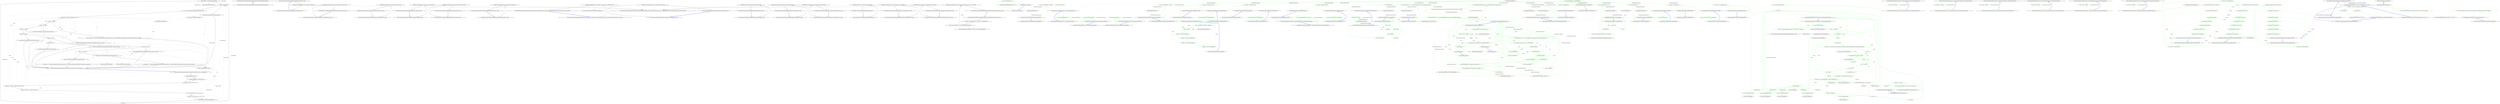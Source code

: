 digraph  {
m0_35 [cluster="System.DateTime.ToLocalTime()", file="DateHumanizeExtensions.cs", label="Entry System.DateTime.ToLocalTime()", span="0-0"];
m0_36 [cluster="System.TimeSpan.TimeSpan(long)", file="DateHumanizeExtensions.cs", label="Entry System.TimeSpan.TimeSpan(long)", span="0-0"];
m0_37 [cluster="System.Math.Abs(double)", file="DateHumanizeExtensions.cs", label="Entry System.Math.Abs(double)", span="0-0"];
m0_40 [cluster="System.Convert.ToInt32(double)", file="DateHumanizeExtensions.cs", label="Entry System.Convert.ToInt32(double)", span="0-0"];
m0_39 [cluster="System.Math.Floor(double)", file="DateHumanizeExtensions.cs", label="Entry System.Math.Floor(double)", span="0-0"];
m0_38 [cluster="string.Format(string, object)", file="DateHumanizeExtensions.cs", label="Entry string.Format(string, object)", span="0-0"];
m0_0 [cluster="Humanizer.DateHumanizeExtensions.Humanize(System.DateTime, bool, System.DateTime?)", file="DateHumanizeExtensions.cs", label="Entry Humanizer.DateHumanizeExtensions.Humanize(System.DateTime, bool, System.DateTime?)", span="16-16"];
m0_1 [cluster="Humanizer.DateHumanizeExtensions.Humanize(System.DateTime, bool, System.DateTime?)", file="DateHumanizeExtensions.cs", label="dateToCompareAgainst == null", span="18-18"];
m0_8 [cluster="Humanizer.DateHumanizeExtensions.Humanize(System.DateTime, bool, System.DateTime?)", file="DateHumanizeExtensions.cs", label="var comparisonBase = dateToCompareAgainst.Value", span="27-27"];
m0_9 [cluster="Humanizer.DateHumanizeExtensions.Humanize(System.DateTime, bool, System.DateTime?)", file="DateHumanizeExtensions.cs", label="!utcDate", span="28-28"];
m0_11 [cluster="Humanizer.DateHumanizeExtensions.Humanize(System.DateTime, bool, System.DateTime?)", file="DateHumanizeExtensions.cs", label="input > comparisonBase", span="31-31"];
m0_13 [cluster="Humanizer.DateHumanizeExtensions.Humanize(System.DateTime, bool, System.DateTime?)", file="DateHumanizeExtensions.cs", label="var ts = new TimeSpan(comparisonBase.Ticks - input.Ticks)", span="34-34"];
m0_2 [cluster="Humanizer.DateHumanizeExtensions.Humanize(System.DateTime, bool, System.DateTime?)", file="DateHumanizeExtensions.cs", label="dateToCompareAgainst = DateTime.UtcNow", span="19-19"];
m0_3 [cluster="Humanizer.DateHumanizeExtensions.Humanize(System.DateTime, bool, System.DateTime?)", file="DateHumanizeExtensions.cs", label="int second = 1", span="21-21"];
m0_4 [cluster="Humanizer.DateHumanizeExtensions.Humanize(System.DateTime, bool, System.DateTime?)", file="DateHumanizeExtensions.cs", label="int minute = 60 * second", span="22-22"];
m0_5 [cluster="Humanizer.DateHumanizeExtensions.Humanize(System.DateTime, bool, System.DateTime?)", file="DateHumanizeExtensions.cs", label="int hour = 60 * minute", span="23-23"];
m0_15 [cluster="Humanizer.DateHumanizeExtensions.Humanize(System.DateTime, bool, System.DateTime?)", file="DateHumanizeExtensions.cs", label="delta < 1 * minute", span="37-37"];
m0_17 [cluster="Humanizer.DateHumanizeExtensions.Humanize(System.DateTime, bool, System.DateTime?)", file="DateHumanizeExtensions.cs", label="delta < 2 * minute", span="40-40"];
m0_19 [cluster="Humanizer.DateHumanizeExtensions.Humanize(System.DateTime, bool, System.DateTime?)", file="DateHumanizeExtensions.cs", label="delta < 45 * minute", span="43-43"];
m0_21 [cluster="Humanizer.DateHumanizeExtensions.Humanize(System.DateTime, bool, System.DateTime?)", file="DateHumanizeExtensions.cs", label="delta < 90 * minute", span="46-46"];
m0_6 [cluster="Humanizer.DateHumanizeExtensions.Humanize(System.DateTime, bool, System.DateTime?)", file="DateHumanizeExtensions.cs", label="int day = 24 * hour", span="24-24"];
m0_23 [cluster="Humanizer.DateHumanizeExtensions.Humanize(System.DateTime, bool, System.DateTime?)", file="DateHumanizeExtensions.cs", label="delta < 24 * hour", span="49-49"];
m0_25 [cluster="Humanizer.DateHumanizeExtensions.Humanize(System.DateTime, bool, System.DateTime?)", file="DateHumanizeExtensions.cs", label="delta < 48 * hour", span="52-52"];
m0_7 [cluster="Humanizer.DateHumanizeExtensions.Humanize(System.DateTime, bool, System.DateTime?)", file="DateHumanizeExtensions.cs", label="int month = 30 * day", span="25-25"];
m0_27 [cluster="Humanizer.DateHumanizeExtensions.Humanize(System.DateTime, bool, System.DateTime?)", file="DateHumanizeExtensions.cs", label="delta < 30 * day", span="55-55"];
m0_29 [cluster="Humanizer.DateHumanizeExtensions.Humanize(System.DateTime, bool, System.DateTime?)", file="DateHumanizeExtensions.cs", label="delta < 12 * month", span="58-58"];
m0_10 [cluster="Humanizer.DateHumanizeExtensions.Humanize(System.DateTime, bool, System.DateTime?)", file="DateHumanizeExtensions.cs", label="comparisonBase = comparisonBase.ToLocalTime()", span="29-29"];
m0_12 [cluster="Humanizer.DateHumanizeExtensions.Humanize(System.DateTime, bool, System.DateTime?)", file="DateHumanizeExtensions.cs", label="return Resources.DateExtensions_FutureDate_not_yet;", span="32-32"];
m0_14 [cluster="Humanizer.DateHumanizeExtensions.Humanize(System.DateTime, bool, System.DateTime?)", file="DateHumanizeExtensions.cs", label="double delta = Math.Abs(ts.TotalSeconds)", span="35-35"];
m0_16 [cluster="Humanizer.DateHumanizeExtensions.Humanize(System.DateTime, bool, System.DateTime?)", file="DateHumanizeExtensions.cs", label="return ts.Seconds == 1 ? Resources.DateExtensions_OneSecondAgo_one_second_ago : string.Format(Resources.DateExtensions_SecondsAgo__seconds_ago, ts.Seconds);", span="38-38"];
m0_20 [cluster="Humanizer.DateHumanizeExtensions.Humanize(System.DateTime, bool, System.DateTime?)", file="DateHumanizeExtensions.cs", label="return string.Format(Resources.DateExtensions_MinutesAgo__minutes_ago, ts.Minutes);", span="44-44"];
m0_24 [cluster="Humanizer.DateHumanizeExtensions.Humanize(System.DateTime, bool, System.DateTime?)", file="DateHumanizeExtensions.cs", label="return string.Format(Resources.DateExtensions_HoursAgo__hours_ago, ts.Hours);", span="50-50"];
m0_28 [cluster="Humanizer.DateHumanizeExtensions.Humanize(System.DateTime, bool, System.DateTime?)", file="DateHumanizeExtensions.cs", label="return string.Format(Resources.DateExtensions_DaysAgo__days_ago, ts.Days);", span="56-56"];
m0_30 [cluster="Humanizer.DateHumanizeExtensions.Humanize(System.DateTime, bool, System.DateTime?)", file="DateHumanizeExtensions.cs", label="int months = Convert.ToInt32(Math.Floor((double)ts.Days / 30))", span="60-60"];
m0_32 [cluster="Humanizer.DateHumanizeExtensions.Humanize(System.DateTime, bool, System.DateTime?)", file="DateHumanizeExtensions.cs", label="int years = Convert.ToInt32(Math.Floor((double)ts.Days / 365))", span="64-64"];
m0_18 [cluster="Humanizer.DateHumanizeExtensions.Humanize(System.DateTime, bool, System.DateTime?)", file="DateHumanizeExtensions.cs", label="return Resources.DateExtensions_OneMinuteAgo_a_minute_ago;", span="41-41"];
m0_22 [cluster="Humanizer.DateHumanizeExtensions.Humanize(System.DateTime, bool, System.DateTime?)", file="DateHumanizeExtensions.cs", label="return Resources.DateExtensions_OneHourAgo_an_hour_ago;", span="47-47"];
m0_26 [cluster="Humanizer.DateHumanizeExtensions.Humanize(System.DateTime, bool, System.DateTime?)", file="DateHumanizeExtensions.cs", label="return Resources.DateExtensions_Yesterday_yesterday;", span="53-53"];
m0_31 [cluster="Humanizer.DateHumanizeExtensions.Humanize(System.DateTime, bool, System.DateTime?)", file="DateHumanizeExtensions.cs", label="return months <= 1 ? Resources.DateExtensions_OneMonthAgo_one_month_ago : string.Format(Resources.DateExtensions_MonthsAgo__months_ago, months);", span="61-61"];
m0_33 [cluster="Humanizer.DateHumanizeExtensions.Humanize(System.DateTime, bool, System.DateTime?)", file="DateHumanizeExtensions.cs", label="return years <= 1 ? Resources.DateExtensions_OneYearAgo_one_year_ago : string.Format(Resources.DateExtensions_YearsAgo__years_ago, years);", span="65-65"];
m0_34 [cluster="Humanizer.DateHumanizeExtensions.Humanize(System.DateTime, bool, System.DateTime?)", file="DateHumanizeExtensions.cs", label="Exit Humanizer.DateHumanizeExtensions.Humanize(System.DateTime, bool, System.DateTime?)", span="16-16"];
m1_0 [cluster="Humanizer.Tests.DateHumanizeDefaultStrategyTests.DateHumanizeDefaultStrategyTests()", file="DateHumanizeTests.cs", label="Entry Humanizer.Tests.DateHumanizeDefaultStrategyTests.DateHumanizeDefaultStrategyTests()", span="9-9"];
m1_1 [cluster="Humanizer.Tests.DateHumanizeDefaultStrategyTests.DateHumanizeDefaultStrategyTests()", file="DateHumanizeTests.cs", label="Exit Humanizer.Tests.DateHumanizeDefaultStrategyTests.DateHumanizeDefaultStrategyTests()", span="9-9"];
m1_15 [cluster="Humanizer.Tests.DateHumanizeDefaultStrategyTests.HoursAgo(int, string)", file="DateHumanizeTests.cs", label="Entry Humanizer.Tests.DateHumanizeDefaultStrategyTests.HoursAgo(int, string)", span="65-65"];
m1_16 [cluster="Humanizer.Tests.DateHumanizeDefaultStrategyTests.HoursAgo(int, string)", file="DateHumanizeTests.cs", label="DateHumanize.Verify(expected, hours, TimeUnit.Hour, Tense.Past)", span="67-67"];
m1_17 [cluster="Humanizer.Tests.DateHumanizeDefaultStrategyTests.HoursAgo(int, string)", file="DateHumanizeTests.cs", label="Exit Humanizer.Tests.DateHumanizeDefaultStrategyTests.HoursAgo(int, string)", span="65-65"];
m1_12 [cluster="Humanizer.Tests.DateHumanizeDefaultStrategyTests.MinutesFromNow(int, string)", file="DateHumanizeTests.cs", label="Entry Humanizer.Tests.DateHumanizeDefaultStrategyTests.MinutesFromNow(int, string)", span="55-55"];
m1_13 [cluster="Humanizer.Tests.DateHumanizeDefaultStrategyTests.MinutesFromNow(int, string)", file="DateHumanizeTests.cs", label="DateHumanize.Verify(expected, minutes, TimeUnit.Minute, Tense.Future)", span="57-57"];
m1_14 [cluster="Humanizer.Tests.DateHumanizeDefaultStrategyTests.MinutesFromNow(int, string)", file="DateHumanizeTests.cs", label="Exit Humanizer.Tests.DateHumanizeDefaultStrategyTests.MinutesFromNow(int, string)", span="55-55"];
m1_30 [cluster="Humanizer.Tests.DateHumanizeDefaultStrategyTests.DaysFromNow(int, string)", file="DateHumanizeTests.cs", label="Entry Humanizer.Tests.DateHumanizeDefaultStrategyTests.DaysFromNow(int, string)", span="107-107"];
m1_31 [cluster="Humanizer.Tests.DateHumanizeDefaultStrategyTests.DaysFromNow(int, string)", file="DateHumanizeTests.cs", label="DateHumanize.Verify(expected, days, TimeUnit.Day, Tense.Future)", span="109-109"];
m1_32 [cluster="Humanizer.Tests.DateHumanizeDefaultStrategyTests.DaysFromNow(int, string)", file="DateHumanizeTests.cs", label="Exit Humanizer.Tests.DateHumanizeDefaultStrategyTests.DaysFromNow(int, string)", span="107-107"];
m1_39 [cluster="Humanizer.Tests.DateHumanizeDefaultStrategyTests.YearsAgo(int, string)", file="DateHumanizeTests.cs", label="Entry Humanizer.Tests.DateHumanizeDefaultStrategyTests.YearsAgo(int, string)", span="135-135"];
m1_40 [cluster="Humanizer.Tests.DateHumanizeDefaultStrategyTests.YearsAgo(int, string)", file="DateHumanizeTests.cs", label="DateHumanize.Verify(expected, years, TimeUnit.Year, Tense.Past)", span="137-137"];
m1_41 [cluster="Humanizer.Tests.DateHumanizeDefaultStrategyTests.YearsAgo(int, string)", file="DateHumanizeTests.cs", label="Exit Humanizer.Tests.DateHumanizeDefaultStrategyTests.YearsAgo(int, string)", span="135-135"];
m1_9 [cluster="Humanizer.Tests.DateHumanizeDefaultStrategyTests.MinutesAgo(int, string)", file="DateHumanizeTests.cs", label="Entry Humanizer.Tests.DateHumanizeDefaultStrategyTests.MinutesAgo(int, string)", span="43-43"];
m1_10 [cluster="Humanizer.Tests.DateHumanizeDefaultStrategyTests.MinutesAgo(int, string)", file="DateHumanizeTests.cs", label="DateHumanize.Verify(expected, minutes, TimeUnit.Minute, Tense.Past)", span="45-45"];
m1_11 [cluster="Humanizer.Tests.DateHumanizeDefaultStrategyTests.MinutesAgo(int, string)", file="DateHumanizeTests.cs", label="Exit Humanizer.Tests.DateHumanizeDefaultStrategyTests.MinutesAgo(int, string)", span="43-43"];
m1_42 [cluster="Humanizer.Tests.DateHumanizeDefaultStrategyTests.YearsFromNow(int, string)", file="DateHumanizeTests.cs", label="Entry Humanizer.Tests.DateHumanizeDefaultStrategyTests.YearsFromNow(int, string)", span="143-143"];
m1_43 [cluster="Humanizer.Tests.DateHumanizeDefaultStrategyTests.YearsFromNow(int, string)", file="DateHumanizeTests.cs", label="DateHumanize.Verify(expected, years, TimeUnit.Year, Tense.Future)", span="145-145"];
m1_44 [cluster="Humanizer.Tests.DateHumanizeDefaultStrategyTests.YearsFromNow(int, string)", file="DateHumanizeTests.cs", label="Exit Humanizer.Tests.DateHumanizeDefaultStrategyTests.YearsFromNow(int, string)", span="143-143"];
m1_48 [cluster="Humanizer.Tests.DateHumanizeDefaultStrategyTests.CanSpecifyCultureExplicitly(int, Humanizer.Localisation.TimeUnit, Humanizer.Localisation.Tense, string, string)", file="DateHumanizeTests.cs", label="Entry Humanizer.Tests.DateHumanizeDefaultStrategyTests.CanSpecifyCultureExplicitly(int, Humanizer.Localisation.TimeUnit, Humanizer.Localisation.Tense, string, string)", span="158-158"];
m1_49 [cluster="Humanizer.Tests.DateHumanizeDefaultStrategyTests.CanSpecifyCultureExplicitly(int, Humanizer.Localisation.TimeUnit, Humanizer.Localisation.Tense, string, string)", file="DateHumanizeTests.cs", label="DateHumanize.Verify(expected, unit, timeUnit, tense, culture: new CultureInfo(culture))", span="160-160"];
m1_50 [cluster="Humanizer.Tests.DateHumanizeDefaultStrategyTests.CanSpecifyCultureExplicitly(int, Humanizer.Localisation.TimeUnit, Humanizer.Localisation.Tense, string, string)", file="DateHumanizeTests.cs", label="Exit Humanizer.Tests.DateHumanizeDefaultStrategyTests.CanSpecifyCultureExplicitly(int, Humanizer.Localisation.TimeUnit, Humanizer.Localisation.Tense, string, string)", span="158-158"];
m1_2 [cluster="Humanizer.Tests.DateHumanizeDefaultStrategyTests.SecondsAgo(int, string)", file="DateHumanizeTests.cs", label="Entry Humanizer.Tests.DateHumanizeDefaultStrategyTests.SecondsAgo(int, string)", span="19-19"];
m1_3 [cluster="Humanizer.Tests.DateHumanizeDefaultStrategyTests.SecondsAgo(int, string)", file="DateHumanizeTests.cs", label="DateHumanize.Verify(expected, seconds, TimeUnit.Second, Tense.Past)", span="21-21"];
m1_4 [cluster="Humanizer.Tests.DateHumanizeDefaultStrategyTests.SecondsAgo(int, string)", file="DateHumanizeTests.cs", label="Exit Humanizer.Tests.DateHumanizeDefaultStrategyTests.SecondsAgo(int, string)", span="19-19"];
m1_26 [cluster="System.DateTime.DateTime(int, int, int, int, int, int, System.DateTimeKind)", file="DateHumanizeTests.cs", label="Entry System.DateTime.DateTime(int, int, int, int, int, int, System.DateTimeKind)", span="0-0"];
m1_27 [cluster="Humanizer.Tests.DateHumanizeDefaultStrategyTests.DaysAgo(int, string)", file="DateHumanizeTests.cs", label="Entry Humanizer.Tests.DateHumanizeDefaultStrategyTests.DaysAgo(int, string)", span="97-97"];
m1_28 [cluster="Humanizer.Tests.DateHumanizeDefaultStrategyTests.DaysAgo(int, string)", file="DateHumanizeTests.cs", label="DateHumanize.Verify(expected, days, TimeUnit.Day, Tense.Past)", span="99-99"];
m1_29 [cluster="Humanizer.Tests.DateHumanizeDefaultStrategyTests.DaysAgo(int, string)", file="DateHumanizeTests.cs", label="Exit Humanizer.Tests.DateHumanizeDefaultStrategyTests.DaysAgo(int, string)", span="97-97"];
m1_5 [cluster="Humanizer.Tests.DateHumanize.Verify(string, int, Humanizer.Localisation.TimeUnit, Humanizer.Localisation.Tense, double?, System.Globalization.CultureInfo, System.DateTime?, System.DateTime?)", file="DateHumanizeTests.cs", label="Entry Humanizer.Tests.DateHumanize.Verify(string, int, Humanizer.Localisation.TimeUnit, Humanizer.Localisation.Tense, double?, System.Globalization.CultureInfo, System.DateTime?, System.DateTime?)", span="34-34"];
m1_33 [cluster="Humanizer.Tests.DateHumanizeDefaultStrategyTests.MonthsAgo(int, string)", file="DateHumanizeTests.cs", label="Entry Humanizer.Tests.DateHumanizeDefaultStrategyTests.MonthsAgo(int, string)", span="117-117"];
m1_34 [cluster="Humanizer.Tests.DateHumanizeDefaultStrategyTests.MonthsAgo(int, string)", file="DateHumanizeTests.cs", label="DateHumanize.Verify(expected, months, TimeUnit.Month, Tense.Past)", span="119-119"];
m1_35 [cluster="Humanizer.Tests.DateHumanizeDefaultStrategyTests.MonthsAgo(int, string)", file="DateHumanizeTests.cs", label="Exit Humanizer.Tests.DateHumanizeDefaultStrategyTests.MonthsAgo(int, string)", span="117-117"];
m1_36 [cluster="Humanizer.Tests.DateHumanizeDefaultStrategyTests.MonthsFromNow(int, string)", file="DateHumanizeTests.cs", label="Entry Humanizer.Tests.DateHumanizeDefaultStrategyTests.MonthsFromNow(int, string)", span="127-127"];
m1_37 [cluster="Humanizer.Tests.DateHumanizeDefaultStrategyTests.MonthsFromNow(int, string)", file="DateHumanizeTests.cs", label="DateHumanize.Verify(expected, months, TimeUnit.Month, Tense.Future)", span="129-129"];
m1_38 [cluster="Humanizer.Tests.DateHumanizeDefaultStrategyTests.MonthsFromNow(int, string)", file="DateHumanizeTests.cs", label="Exit Humanizer.Tests.DateHumanizeDefaultStrategyTests.MonthsFromNow(int, string)", span="127-127"];
m1_45 [cluster="Humanizer.Tests.DateHumanizeDefaultStrategyTests.Now()", file="DateHumanizeTests.cs", label="Entry Humanizer.Tests.DateHumanizeDefaultStrategyTests.Now()", span="149-149"];
m1_46 [cluster="Humanizer.Tests.DateHumanizeDefaultStrategyTests.Now()", file="DateHumanizeTests.cs", label="DateHumanize.Verify(''now'', 0, TimeUnit.Year, Tense.Future)", span="151-151"];
m1_47 [cluster="Humanizer.Tests.DateHumanizeDefaultStrategyTests.Now()", file="DateHumanizeTests.cs", label="Exit Humanizer.Tests.DateHumanizeDefaultStrategyTests.Now()", span="149-149"];
m1_6 [cluster="Humanizer.Tests.DateHumanizeDefaultStrategyTests.SecondsFromNow(int, string)", file="DateHumanizeTests.cs", label="Entry Humanizer.Tests.DateHumanizeDefaultStrategyTests.SecondsFromNow(int, string)", span="29-29"];
m1_7 [cluster="Humanizer.Tests.DateHumanizeDefaultStrategyTests.SecondsFromNow(int, string)", file="DateHumanizeTests.cs", label="DateHumanize.Verify(expected, seconds, TimeUnit.Second, Tense.Future)", span="31-31"];
m1_8 [cluster="Humanizer.Tests.DateHumanizeDefaultStrategyTests.SecondsFromNow(int, string)", file="DateHumanizeTests.cs", label="Exit Humanizer.Tests.DateHumanizeDefaultStrategyTests.SecondsFromNow(int, string)", span="29-29"];
m1_18 [cluster="Humanizer.Tests.DateHumanizeDefaultStrategyTests.HoursFromNow(int, string)", file="DateHumanizeTests.cs", label="Entry Humanizer.Tests.DateHumanizeDefaultStrategyTests.HoursFromNow(int, string)", span="75-75"];
m1_19 [cluster="Humanizer.Tests.DateHumanizeDefaultStrategyTests.HoursFromNow(int, string)", file="DateHumanizeTests.cs", label="DateHumanize.Verify(expected, hours, TimeUnit.Hour, Tense.Future)", span="77-77"];
m1_20 [cluster="Humanizer.Tests.DateHumanizeDefaultStrategyTests.HoursFromNow(int, string)", file="DateHumanizeTests.cs", label="Exit Humanizer.Tests.DateHumanizeDefaultStrategyTests.HoursFromNow(int, string)", span="75-75"];
m1_51 [cluster="System.Globalization.CultureInfo.CultureInfo(string)", file="DateHumanizeTests.cs", label="Entry System.Globalization.CultureInfo.CultureInfo(string)", span="0-0"];
m1_21 [cluster="Humanizer.Tests.DateHumanizeDefaultStrategyTests.HoursFromNowNotTomorrow(int, string)", file="DateHumanizeTests.cs", label="Entry Humanizer.Tests.DateHumanizeDefaultStrategyTests.HoursFromNowNotTomorrow(int, string)", span="83-83"];
m1_22 [cluster="Humanizer.Tests.DateHumanizeDefaultStrategyTests.HoursFromNowNotTomorrow(int, string)", file="DateHumanizeTests.cs", label="var utcNow = new DateTime(2014, 6, 28, 9, 58, 22, DateTimeKind.Utc)", span="86-86"];
m1_24 [cluster="Humanizer.Tests.DateHumanizeDefaultStrategyTests.HoursFromNowNotTomorrow(int, string)", file="DateHumanizeTests.cs", label="DateHumanize.Verify(expected, hours, TimeUnit.Hour, Tense.Future, null, null, now, utcNow)", span="89-89"];
m1_23 [cluster="Humanizer.Tests.DateHumanizeDefaultStrategyTests.HoursFromNowNotTomorrow(int, string)", file="DateHumanizeTests.cs", label="var now = new DateTime(2014, 6, 28, 9, 58, 22, DateTimeKind.Local)", span="87-87"];
m1_25 [cluster="Humanizer.Tests.DateHumanizeDefaultStrategyTests.HoursFromNowNotTomorrow(int, string)", file="DateHumanizeTests.cs", label="Exit Humanizer.Tests.DateHumanizeDefaultStrategyTests.HoursFromNowNotTomorrow(int, string)", span="83-83"];
m2_3 [cluster="System.DateTime.DateTime(int, int, int)", file="In.cs", label="Entry System.DateTime.DateTime(int, int, int)", span="0-0"];
m2_0 [cluster="Humanizer.In.TheYear(int)", file="In.cs", label="Entry Humanizer.In.TheYear(int)", span="10-10"];
m2_1 [cluster="Humanizer.In.TheYear(int)", color=green, community=0, file="In.cs", label="1: return new DateTime(year, 1, 1);", span="12-12"];
m2_2 [cluster="Humanizer.In.TheYear(int)", file="In.cs", label="Exit Humanizer.In.TheYear(int)", span="10-10"];
m8_118 [cluster="Humanizer.Bytes.ByteSize.operator ++(Humanizer.Bytes.ByteSize)", file="On.Days.cs", label="Entry Humanizer.Bytes.ByteSize.operator ++(Humanizer.Bytes.ByteSize)", span="274-274"];
m8_119 [cluster="Humanizer.Bytes.ByteSize.operator ++(Humanizer.Bytes.ByteSize)", color=green, community=0, file="On.Days.cs", label="1: return new ByteSize(b.Bytes + 1);", span="276-276"];
m8_120 [cluster="Humanizer.Bytes.ByteSize.operator ++(Humanizer.Bytes.ByteSize)", file="On.Days.cs", label="Exit Humanizer.Bytes.ByteSize.operator ++(Humanizer.Bytes.ByteSize)", span="274-274"];
m8_63 [cluster="Humanizer.Bytes.ByteSize.Equals(object)", file="On.Days.cs", label="Entry Humanizer.Bytes.ByteSize.Equals(object)", span="189-189"];
m8_64 [cluster="Humanizer.Bytes.ByteSize.Equals(object)", color=green, community=0, file="On.Days.cs", label="1: value == null", span="191-191"];
m8_65 [cluster="Humanizer.Bytes.ByteSize.Equals(object)", color=green, community=0, file="On.Days.cs", label="1: return false;", span="192-192"];
m8_66 [cluster="Humanizer.Bytes.ByteSize.Equals(object)", color=green, community=0, file="On.Days.cs", label="1: ByteSize other", span="194-194"];
m8_67 [cluster="Humanizer.Bytes.ByteSize.Equals(object)", color=green, community=0, file="On.Days.cs", label="1: value is ByteSize", span="195-195"];
m8_68 [cluster="Humanizer.Bytes.ByteSize.Equals(object)", color=green, community=0, file="On.Days.cs", label="1: other = (ByteSize)value", span="196-196"];
m8_69 [cluster="Humanizer.Bytes.ByteSize.Equals(object)", color=green, community=0, file="On.Days.cs", label="1: return false;", span="198-198"];
m8_70 [cluster="Humanizer.Bytes.ByteSize.Equals(object)", color=green, community=0, file="On.Days.cs", label="1: return Equals(other);", span="200-200"];
m8_71 [cluster="Humanizer.Bytes.ByteSize.Equals(object)", file="On.Days.cs", label="Exit Humanizer.Bytes.ByteSize.Equals(object)", span="189-189"];
m8_94 [cluster="Humanizer.Bytes.ByteSize.AddBits(long)", file="On.Days.cs", label="Entry Humanizer.Bytes.ByteSize.AddBits(long)", span="234-234"];
m8_95 [cluster="Humanizer.Bytes.ByteSize.AddBits(long)", color=green, community=0, file="On.Days.cs", label="1: return this + FromBits(value);", span="236-236"];
m8_96 [cluster="Humanizer.Bytes.ByteSize.AddBits(long)", file="On.Days.cs", label="Exit Humanizer.Bytes.ByteSize.AddBits(long)", span="234-234"];
m8_190 [cluster="string.Trim()", file="On.Days.cs", label="Entry string.Trim()", span="0-0"];
m8_130 [cluster="Humanizer.Bytes.ByteSize.operator !=(Humanizer.Bytes.ByteSize, Humanizer.Bytes.ByteSize)", file="On.Days.cs", label="Entry Humanizer.Bytes.ByteSize.operator !=(Humanizer.Bytes.ByteSize, Humanizer.Bytes.ByteSize)", span="294-294"];
m8_131 [cluster="Humanizer.Bytes.ByteSize.operator !=(Humanizer.Bytes.ByteSize, Humanizer.Bytes.ByteSize)", color=green, community=0, file="On.Days.cs", label="1: return b1.Bits != b2.Bits;", span="296-296"];
m8_132 [cluster="Humanizer.Bytes.ByteSize.operator !=(Humanizer.Bytes.ByteSize, Humanizer.Bytes.ByteSize)", file="On.Days.cs", label="Exit Humanizer.Bytes.ByteSize.operator !=(Humanizer.Bytes.ByteSize, Humanizer.Bytes.ByteSize)", span="294-294"];
m8_52 [cluster="string.Contains(string)", file="On.Days.cs", label="Entry string.Contains(string)", span="0-0"];
m8_9 [cluster="Humanizer.Bytes.ByteSize.FromBits(long)", file="On.Days.cs", label="Entry Humanizer.Bytes.ByteSize.FromBits(long)", span="115-115"];
m8_10 [cluster="Humanizer.Bytes.ByteSize.FromBits(long)", color=green, community=0, file="On.Days.cs", label="1: return new ByteSize(value / (double)BitsInByte);", span="117-117"];
m8_11 [cluster="Humanizer.Bytes.ByteSize.FromBits(long)", file="On.Days.cs", label="Exit Humanizer.Bytes.ByteSize.FromBits(long)", span="115-115"];
m8_136 [cluster="Humanizer.Bytes.ByteSize.operator <=(Humanizer.Bytes.ByteSize, Humanizer.Bytes.ByteSize)", file="On.Days.cs", label="Entry Humanizer.Bytes.ByteSize.operator <=(Humanizer.Bytes.ByteSize, Humanizer.Bytes.ByteSize)", span="304-304"];
m8_137 [cluster="Humanizer.Bytes.ByteSize.operator <=(Humanizer.Bytes.ByteSize, Humanizer.Bytes.ByteSize)", color=green, community=0, file="On.Days.cs", label="1: return b1.Bits <= b2.Bits;", span="306-306"];
m8_138 [cluster="Humanizer.Bytes.ByteSize.operator <=(Humanizer.Bytes.ByteSize, Humanizer.Bytes.ByteSize)", file="On.Days.cs", label="Exit Humanizer.Bytes.ByteSize.operator <=(Humanizer.Bytes.ByteSize, Humanizer.Bytes.ByteSize)", span="304-304"];
m8_30 [cluster="string.Format(string, object, object)", file="On.Days.cs", label="Entry string.Format(string, object, object)", span="0-0"];
m8_133 [cluster="Humanizer.Bytes.ByteSize.operator <(Humanizer.Bytes.ByteSize, Humanizer.Bytes.ByteSize)", file="On.Days.cs", label="Entry Humanizer.Bytes.ByteSize.operator <(Humanizer.Bytes.ByteSize, Humanizer.Bytes.ByteSize)", span="299-299"];
m8_134 [cluster="Humanizer.Bytes.ByteSize.operator <(Humanizer.Bytes.ByteSize, Humanizer.Bytes.ByteSize)", color=green, community=0, file="On.Days.cs", label="1: return b1.Bits < b2.Bits;", span="301-301"];
m8_135 [cluster="Humanizer.Bytes.ByteSize.operator <(Humanizer.Bytes.ByteSize, Humanizer.Bytes.ByteSize)", file="On.Days.cs", label="Exit Humanizer.Bytes.ByteSize.operator <(Humanizer.Bytes.ByteSize, Humanizer.Bytes.ByteSize)", span="299-299"];
m8_182 [cluster="string.IsNullOrWhiteSpace(string)", file="On.Days.cs", label="Entry string.IsNullOrWhiteSpace(string)", span="0-0"];
m8_27 [cluster="Humanizer.Bytes.ByteSize.ToString()", file="On.Days.cs", label="Entry Humanizer.Bytes.ByteSize.ToString()", span="151-151"];
m8_28 [cluster="Humanizer.Bytes.ByteSize.ToString()", color=green, community=0, file="On.Days.cs", label="1: return string.Format(''{0} {1}'', LargestWholeNumberValue, LargestWholeNumberSymbol);", span="153-153"];
m8_29 [cluster="Humanizer.Bytes.ByteSize.ToString()", file="On.Days.cs", label="Exit Humanizer.Bytes.ByteSize.ToString()", span="151-151"];
m8_183 [cluster="System.ArgumentNullException.ArgumentNullException(string, string)", file="On.Days.cs", label="Entry System.ArgumentNullException.ArgumentNullException(string, string)", span="0-0"];
m8_97 [cluster="Humanizer.Bytes.ByteSize.AddBytes(double)", file="On.Days.cs", label="Entry Humanizer.Bytes.ByteSize.AddBytes(double)", span="239-239"];
m8_98 [cluster="Humanizer.Bytes.ByteSize.AddBytes(double)", color=green, community=0, file="On.Days.cs", label="1: return this + FromBytes(value);", span="241-241"];
m8_99 [cluster="Humanizer.Bytes.ByteSize.AddBytes(double)", file="On.Days.cs", label="Exit Humanizer.Bytes.ByteSize.AddBytes(double)", span="239-239"];
m8_188 [cluster="char.IsDigit(char)", file="On.Days.cs", label="Entry char.IsDigit(char)", span="0-0"];
m8_103 [cluster="Humanizer.Bytes.ByteSize.AddMegabytes(double)", file="On.Days.cs", label="Entry Humanizer.Bytes.ByteSize.AddMegabytes(double)", span="249-249"];
m8_104 [cluster="Humanizer.Bytes.ByteSize.AddMegabytes(double)", color=green, community=0, file="On.Days.cs", label="1: return this + FromMegabytes(value);", span="251-251"];
m8_105 [cluster="Humanizer.Bytes.ByteSize.AddMegabytes(double)", file="On.Days.cs", label="Exit Humanizer.Bytes.ByteSize.AddMegabytes(double)", span="249-249"];
m8_91 [cluster="Humanizer.Bytes.ByteSize.Add(Humanizer.Bytes.ByteSize)", file="On.Days.cs", label="Entry Humanizer.Bytes.ByteSize.Add(Humanizer.Bytes.ByteSize)", span="229-229"];
m8_92 [cluster="Humanizer.Bytes.ByteSize.Add(Humanizer.Bytes.ByteSize)", color=green, community=0, file="On.Days.cs", label="1: return new ByteSize(Bytes + bs.Bytes);", span="231-231"];
m8_93 [cluster="Humanizer.Bytes.ByteSize.Add(Humanizer.Bytes.ByteSize)", file="On.Days.cs", label="Exit Humanizer.Bytes.ByteSize.Add(Humanizer.Bytes.ByteSize)", span="229-229"];
m8_0 [cluster="Humanizer.Bytes.ByteSize.ByteSize(double)", file="On.Days.cs", label="Entry Humanizer.Bytes.ByteSize.ByteSize(double)", span="102-102"];
m8_1 [cluster="Humanizer.Bytes.ByteSize.ByteSize(double)", color=green, community=0, file="On.Days.cs", label="1: Bits = (long)Math.Ceiling(byteSize * BitsInByte)", span="106-106"];
m8_2 [cluster="Humanizer.Bytes.ByteSize.ByteSize(double)", color=green, community=0, file="On.Days.cs", label="1: Bytes = byteSize", span="108-108"];
m8_3 [cluster="Humanizer.Bytes.ByteSize.ByteSize(double)", color=green, community=0, file="On.Days.cs", label="1: Kilobytes = byteSize / BytesInKilobyte", span="109-109"];
m8_4 [cluster="Humanizer.Bytes.ByteSize.ByteSize(double)", color=green, community=0, file="On.Days.cs", label="1: Megabytes = byteSize / BytesInMegabyte", span="110-110"];
m8_5 [cluster="Humanizer.Bytes.ByteSize.ByteSize(double)", color=green, community=0, file="On.Days.cs", label="1: Gigabytes = byteSize / BytesInGigabyte", span="111-111"];
m8_6 [cluster="Humanizer.Bytes.ByteSize.ByteSize(double)", color=green, community=0, file="On.Days.cs", label="1: Terabytes = byteSize / BytesInTerabyte", span="112-112"];
m8_7 [cluster="Humanizer.Bytes.ByteSize.ByteSize(double)", file="On.Days.cs", label="Exit Humanizer.Bytes.ByteSize.ByteSize(double)", span="102-102"];
m8_56 [cluster="string.Equals(string)", file="On.Days.cs", label="Entry string.Equals(string)", span="0-0"];
m8_18 [cluster="Humanizer.Bytes.ByteSize.FromMegabytes(double)", file="On.Days.cs", label="Entry Humanizer.Bytes.ByteSize.FromMegabytes(double)", span="130-130"];
m8_19 [cluster="Humanizer.Bytes.ByteSize.FromMegabytes(double)", color=green, community=0, file="On.Days.cs", label="1: return new ByteSize(value * BytesInMegabyte);", span="132-132"];
m8_20 [cluster="Humanizer.Bytes.ByteSize.FromMegabytes(double)", file="On.Days.cs", label="Exit Humanizer.Bytes.ByteSize.FromMegabytes(double)", span="130-130"];
m8_145 [cluster="Humanizer.Bytes.ByteSize.TryParse(string, out Humanizer.Bytes.ByteSize)", file="On.Days.cs", label="Entry Humanizer.Bytes.ByteSize.TryParse(string, out Humanizer.Bytes.ByteSize)", span="319-319"];
m8_146 [cluster="Humanizer.Bytes.ByteSize.TryParse(string, out Humanizer.Bytes.ByteSize)", color=green, community=0, file="On.Days.cs", label="1: string.IsNullOrWhiteSpace(s)", span="322-322"];
m8_147 [cluster="Humanizer.Bytes.ByteSize.TryParse(string, out Humanizer.Bytes.ByteSize)", color=green, community=0, file="On.Days.cs", label="1: throw new ArgumentNullException(nameof(s), ''String is null or whitespace'');", span="323-323"];
m8_148 [cluster="Humanizer.Bytes.ByteSize.TryParse(string, out Humanizer.Bytes.ByteSize)", color=green, community=0, file="On.Days.cs", label="0: result = new ByteSize()", span="326-326"];
m8_149 [cluster="Humanizer.Bytes.ByteSize.TryParse(string, out Humanizer.Bytes.ByteSize)", color=green, community=0, file="On.Days.cs", label="1: s = s.TrimStart()", span="329-329"];
m8_150 [cluster="Humanizer.Bytes.ByteSize.TryParse(string, out Humanizer.Bytes.ByteSize)", color=green, community=0, file="On.Days.cs", label="1: int num", span="331-331"];
m8_154 [cluster="Humanizer.Bytes.ByteSize.TryParse(string, out Humanizer.Bytes.ByteSize)", color=green, community=0, file="On.Days.cs", label="1: num < s.Length", span="338-338"];
m8_155 [cluster="Humanizer.Bytes.ByteSize.TryParse(string, out Humanizer.Bytes.ByteSize)", color=green, community=0, file="On.Days.cs", label="1: !(char.IsDigit(s[num]) || s[num] == decSep)", span="339-339"];
m8_161 [cluster="Humanizer.Bytes.ByteSize.TryParse(string, out Humanizer.Bytes.ByteSize)", color=green, community=0, file="On.Days.cs", label="1: var numberPart = s.Substring(0, lastNumber).Trim()", span="351-351"];
m8_162 [cluster="Humanizer.Bytes.ByteSize.TryParse(string, out Humanizer.Bytes.ByteSize)", color=green, community=0, file="On.Days.cs", label="1: var sizePart = s.Substring(lastNumber, s.Length - lastNumber).Trim()", span="352-352"];
m8_151 [cluster="Humanizer.Bytes.ByteSize.TryParse(string, out Humanizer.Bytes.ByteSize)", color=green, community=0, file="On.Days.cs", label="1: var found = false", span="332-332"];
m8_153 [cluster="Humanizer.Bytes.ByteSize.TryParse(string, out Humanizer.Bytes.ByteSize)", color=green, community=0, file="On.Days.cs", label="0: num = 0", span="338-338"];
m8_157 [cluster="Humanizer.Bytes.ByteSize.TryParse(string, out Humanizer.Bytes.ByteSize)", color=green, community=0, file="On.Days.cs", label="1: num++", span="338-338"];
m8_158 [cluster="Humanizer.Bytes.ByteSize.TryParse(string, out Humanizer.Bytes.ByteSize)", color=green, community=0, file="On.Days.cs", label="1: found == false", span="345-345"];
m8_152 [cluster="Humanizer.Bytes.ByteSize.TryParse(string, out Humanizer.Bytes.ByteSize)", color=green, community=0, file="On.Days.cs", label="1: var decSep = Convert.ToChar(System.Globalization.CultureInfo.CurrentCulture.NumberFormat.NumberDecimalSeparator)", span="335-335"];
m8_156 [cluster="Humanizer.Bytes.ByteSize.TryParse(string, out Humanizer.Bytes.ByteSize)", color=green, community=0, file="On.Days.cs", label="1: found = true", span="341-341"];
m8_160 [cluster="Humanizer.Bytes.ByteSize.TryParse(string, out Humanizer.Bytes.ByteSize)", color=green, community=0, file="On.Days.cs", label="2: var lastNumber = num", span="348-348"];
m8_163 [cluster="Humanizer.Bytes.ByteSize.TryParse(string, out Humanizer.Bytes.ByteSize)", color=green, community=0, file="On.Days.cs", label="1: !double.TryParse(numberPart, out var number)", span="355-355"];
m8_165 [cluster="Humanizer.Bytes.ByteSize.TryParse(string, out Humanizer.Bytes.ByteSize)", color=green, community=0, file="On.Days.cs", label="1: sizePart.ToUpper()", span="359-359"];
m8_167 [cluster="Humanizer.Bytes.ByteSize.TryParse(string, out Humanizer.Bytes.ByteSize)", color=green, community=0, file="On.Days.cs", label="1: sizePart == BitSymbol", span="362-362"];
m8_159 [cluster="Humanizer.Bytes.ByteSize.TryParse(string, out Humanizer.Bytes.ByteSize)", color=green, community=0, file="On.Days.cs", label="1: return false;", span="346-346"];
m8_164 [cluster="Humanizer.Bytes.ByteSize.TryParse(string, out Humanizer.Bytes.ByteSize)", color=green, community=0, file="On.Days.cs", label="1: return false;", span="356-356"];
m8_166 [cluster="Humanizer.Bytes.ByteSize.TryParse(string, out Humanizer.Bytes.ByteSize)", color=green, community=0, file="On.Days.cs", label="1: ByteSymbol", span="361-361"];
m8_172 [cluster="Humanizer.Bytes.ByteSize.TryParse(string, out Humanizer.Bytes.ByteSize)", color=green, community=0, file="On.Days.cs", label="1: KilobyteSymbol", span="375-375"];
m8_174 [cluster="Humanizer.Bytes.ByteSize.TryParse(string, out Humanizer.Bytes.ByteSize)", color=green, community=0, file="On.Days.cs", label="1: MegabyteSymbol", span="379-379"];
m8_176 [cluster="Humanizer.Bytes.ByteSize.TryParse(string, out Humanizer.Bytes.ByteSize)", color=green, community=0, file="On.Days.cs", label="1: GigabyteSymbol", span="383-383"];
m8_178 [cluster="Humanizer.Bytes.ByteSize.TryParse(string, out Humanizer.Bytes.ByteSize)", color=green, community=0, file="On.Days.cs", label="1: TerabyteSymbol", span="387-387"];
m8_168 [cluster="Humanizer.Bytes.ByteSize.TryParse(string, out Humanizer.Bytes.ByteSize)", color=green, community=0, file="On.Days.cs", label="1: number % 1 != 0", span="364-364"];
m8_171 [cluster="Humanizer.Bytes.ByteSize.TryParse(string, out Humanizer.Bytes.ByteSize)", color=green, community=0, file="On.Days.cs", label="1: result = FromBytes(number)", span="371-371"];
m8_173 [cluster="Humanizer.Bytes.ByteSize.TryParse(string, out Humanizer.Bytes.ByteSize)", color=green, community=0, file="On.Days.cs", label="1: result = FromKilobytes(number)", span="376-376"];
m8_175 [cluster="Humanizer.Bytes.ByteSize.TryParse(string, out Humanizer.Bytes.ByteSize)", color=green, community=0, file="On.Days.cs", label="1: result = FromMegabytes(number)", span="380-380"];
m8_177 [cluster="Humanizer.Bytes.ByteSize.TryParse(string, out Humanizer.Bytes.ByteSize)", color=green, community=0, file="On.Days.cs", label="1: result = FromGigabytes(number)", span="384-384"];
m8_179 [cluster="Humanizer.Bytes.ByteSize.TryParse(string, out Humanizer.Bytes.ByteSize)", color=green, community=0, file="On.Days.cs", label="1: result = FromTerabytes(number)", span="388-388"];
m8_169 [cluster="Humanizer.Bytes.ByteSize.TryParse(string, out Humanizer.Bytes.ByteSize)", color=green, community=0, file="On.Days.cs", label="1: return false;", span="365-365"];
m8_170 [cluster="Humanizer.Bytes.ByteSize.TryParse(string, out Humanizer.Bytes.ByteSize)", color=green, community=0, file="On.Days.cs", label="1: result = FromBits((long)number)", span="367-367"];
m8_180 [cluster="Humanizer.Bytes.ByteSize.TryParse(string, out Humanizer.Bytes.ByteSize)", color=green, community=0, file="On.Days.cs", label="1: return true;", span="392-392"];
m8_181 [cluster="Humanizer.Bytes.ByteSize.TryParse(string, out Humanizer.Bytes.ByteSize)", file="On.Days.cs", label="Exit Humanizer.Bytes.ByteSize.TryParse(string, out Humanizer.Bytes.ByteSize)", span="319-319"];
m8_12 [cluster="Humanizer.Bytes.ByteSize.FromBytes(double)", file="On.Days.cs", label="Entry Humanizer.Bytes.ByteSize.FromBytes(double)", span="120-120"];
m8_13 [cluster="Humanizer.Bytes.ByteSize.FromBytes(double)", color=green, community=0, file="On.Days.cs", label="1: return new ByteSize(value);", span="122-122"];
m8_14 [cluster="Humanizer.Bytes.ByteSize.FromBytes(double)", file="On.Days.cs", label="Exit Humanizer.Bytes.ByteSize.FromBytes(double)", span="120-120"];
m8_191 [cluster="Unk.TryParse", file="On.Days.cs", label="Entry Unk.TryParse", span=""];
m8_53 [cluster="System.Func<T, TResult>.Invoke(T)", file="On.Days.cs", label="Entry System.Func<T, TResult>.Invoke(T)", span="0-0"];
m8_31 [cluster="Humanizer.Bytes.ByteSize.ToString(string)", file="On.Days.cs", label="Entry Humanizer.Bytes.ByteSize.ToString(string)", span="156-156"];
m8_32 [cluster="Humanizer.Bytes.ByteSize.ToString(string)", color=green, community=0, file="On.Days.cs", label="1: !format.Contains(''#'') && !format.Contains(''0'')", span="158-158"];
m8_33 [cluster="Humanizer.Bytes.ByteSize.ToString(string)", color=green, community=0, file="On.Days.cs", label="1: format = ''0.## '' + format", span="159-159"];
m8_34 [cluster="Humanizer.Bytes.ByteSize.ToString(string)", color=green, community=0, file="On.Days.cs", label="0: Func<string, bool> has = s => format.IndexOf(s, StringComparison.CurrentCultureIgnoreCase) != -1", span="161-161"];
m8_35 [cluster="Humanizer.Bytes.ByteSize.ToString(string)", color=green, community=0, file="On.Days.cs", label="1: Func<double, string> output = n => n.ToString(format)", span="162-162"];
m8_44 [cluster="Humanizer.Bytes.ByteSize.ToString(string)", color=green, community=0, file="On.Days.cs", label="1: format.IndexOf(ByteSymbol, StringComparison.Ordinal) != -1", span="174-174"];
m8_46 [cluster="Humanizer.Bytes.ByteSize.ToString(string)", color=green, community=0, file="On.Days.cs", label="1: format.IndexOf(BitSymbol, StringComparison.Ordinal) != -1", span="177-177"];
m8_48 [cluster="Humanizer.Bytes.ByteSize.ToString(string)", color=green, community=0, file="On.Days.cs", label="1: var formattedLargeWholeNumberValue = LargestWholeNumberValue.ToString(format)", span="180-180"];
m8_36 [cluster="Humanizer.Bytes.ByteSize.ToString(string)", color=green, community=0, file="On.Days.cs", label="2: has(TerabyteSymbol)", span="164-164"];
m8_38 [cluster="Humanizer.Bytes.ByteSize.ToString(string)", color=green, community=0, file="On.Days.cs", label="2: has(GigabyteSymbol)", span="166-166"];
m8_40 [cluster="Humanizer.Bytes.ByteSize.ToString(string)", color=green, community=0, file="On.Days.cs", label="2: has(MegabyteSymbol)", span="168-168"];
m8_42 [cluster="Humanizer.Bytes.ByteSize.ToString(string)", color=green, community=0, file="On.Days.cs", label="1: has(KilobyteSymbol)", span="170-170"];
m8_37 [cluster="Humanizer.Bytes.ByteSize.ToString(string)", color=green, community=0, file="On.Days.cs", label="1: return output(Terabytes);", span="165-165"];
m8_39 [cluster="Humanizer.Bytes.ByteSize.ToString(string)", color=green, community=0, file="On.Days.cs", label="1: return output(Gigabytes);", span="167-167"];
m8_41 [cluster="Humanizer.Bytes.ByteSize.ToString(string)", color=green, community=0, file="On.Days.cs", label="1: return output(Megabytes);", span="169-169"];
m8_43 [cluster="Humanizer.Bytes.ByteSize.ToString(string)", color=green, community=0, file="On.Days.cs", label="1: return output(Kilobytes);", span="171-171"];
m8_45 [cluster="Humanizer.Bytes.ByteSize.ToString(string)", color=green, community=0, file="On.Days.cs", label="1: return output(Bytes);", span="175-175"];
m8_47 [cluster="Humanizer.Bytes.ByteSize.ToString(string)", color=green, community=0, file="On.Days.cs", label="1: return output(Bits);", span="178-178"];
m8_49 [cluster="Humanizer.Bytes.ByteSize.ToString(string)", color=green, community=0, file="On.Days.cs", label="1: formattedLargeWholeNumberValue = formattedLargeWholeNumberValue.Equals(string.Empty)\r\n                                              ? ''0''\r\n                                              : formattedLargeWholeNumberValue", span="182-184"];
m8_50 [cluster="Humanizer.Bytes.ByteSize.ToString(string)", color=green, community=0, file="On.Days.cs", label="1: return string.Format(''{0} {1}'', formattedLargeWholeNumberValue, LargestWholeNumberSymbol);", span="186-186"];
m8_51 [cluster="Humanizer.Bytes.ByteSize.ToString(string)", file="On.Days.cs", label="Exit Humanizer.Bytes.ByteSize.ToString(string)", span="156-156"];
m8_72 [cluster="Humanizer.Bytes.ByteSize.Equals(Humanizer.Bytes.ByteSize)", file="On.Days.cs", label="Entry Humanizer.Bytes.ByteSize.Equals(Humanizer.Bytes.ByteSize)", span="203-203"];
m8_73 [cluster="Humanizer.Bytes.ByteSize.Equals(Humanizer.Bytes.ByteSize)", color=green, community=0, file="On.Days.cs", label="2: return Bits == value.Bits;", span="205-205"];
m8_74 [cluster="Humanizer.Bytes.ByteSize.Equals(Humanizer.Bytes.ByteSize)", file="On.Days.cs", label="Exit Humanizer.Bytes.ByteSize.Equals(Humanizer.Bytes.ByteSize)", span="203-203"];
m8_86 [cluster="System.ArgumentException.ArgumentException(string)", file="On.Days.cs", label="Entry System.ArgumentException.ArgumentException(string)", span="0-0"];
m8_112 [cluster="Humanizer.Bytes.ByteSize.Subtract(Humanizer.Bytes.ByteSize)", file="On.Days.cs", label="Entry Humanizer.Bytes.ByteSize.Subtract(Humanizer.Bytes.ByteSize)", span="264-264"];
m8_113 [cluster="Humanizer.Bytes.ByteSize.Subtract(Humanizer.Bytes.ByteSize)", color=green, community=0, file="On.Days.cs", label="1: return new ByteSize(Bytes - bs.Bytes);", span="266-266"];
m8_114 [cluster="Humanizer.Bytes.ByteSize.Subtract(Humanizer.Bytes.ByteSize)", file="On.Days.cs", label="Exit Humanizer.Bytes.ByteSize.Subtract(Humanizer.Bytes.ByteSize)", span="264-264"];
m8_121 [cluster="Humanizer.Bytes.ByteSize.operator -(Humanizer.Bytes.ByteSize)", file="On.Days.cs", label="Entry Humanizer.Bytes.ByteSize.operator -(Humanizer.Bytes.ByteSize)", span="279-279"];
m8_122 [cluster="Humanizer.Bytes.ByteSize.operator -(Humanizer.Bytes.ByteSize)", color=green, community=0, file="On.Days.cs", label="1: return new ByteSize(-b.Bytes);", span="281-281"];
m8_123 [cluster="Humanizer.Bytes.ByteSize.operator -(Humanizer.Bytes.ByteSize)", file="On.Days.cs", label="Exit Humanizer.Bytes.ByteSize.operator -(Humanizer.Bytes.ByteSize)", span="279-279"];
m8_186 [cluster="string.TrimStart(params char[])", file="On.Days.cs", label="Entry string.TrimStart(params char[])", span="0-0"];
m8_197 [cluster="Unk.FromTerabytes", file="On.Days.cs", label="Entry Unk.FromTerabytes", span=""];
m8_106 [cluster="Humanizer.Bytes.ByteSize.AddGigabytes(double)", file="On.Days.cs", label="Entry Humanizer.Bytes.ByteSize.AddGigabytes(double)", span="254-254"];
m8_107 [cluster="Humanizer.Bytes.ByteSize.AddGigabytes(double)", color=green, community=0, file="On.Days.cs", label="1: return this + FromGigabytes(value);", span="256-256"];
m8_108 [cluster="Humanizer.Bytes.ByteSize.AddGigabytes(double)", file="On.Days.cs", label="Exit Humanizer.Bytes.ByteSize.AddGigabytes(double)", span="254-254"];
m8_198 [cluster="Humanizer.Bytes.ByteSize.Parse(string)", file="On.Days.cs", label="Entry Humanizer.Bytes.ByteSize.Parse(string)", span="395-395"];
m8_199 [cluster="Humanizer.Bytes.ByteSize.Parse(string)", color=green, community=0, file="On.Days.cs", label="1: TryParse(s, out var result)", span="397-397"];
m8_200 [cluster="Humanizer.Bytes.ByteSize.Parse(string)", color=green, community=0, file="On.Days.cs", label="1: return result;", span="398-398"];
m8_201 [cluster="Humanizer.Bytes.ByteSize.Parse(string)", color=green, community=0, file="On.Days.cs", label="1: throw new FormatException(''Value is not in the correct format'');", span="400-400"];
m8_202 [cluster="Humanizer.Bytes.ByteSize.Parse(string)", file="On.Days.cs", label="Exit Humanizer.Bytes.ByteSize.Parse(string)", span="395-395"];
m8_184 [cluster="Unk.nameof", file="On.Days.cs", label="Entry Unk.nameof", span=""];
m8_192 [cluster="string.ToUpper()", file="On.Days.cs", label="Entry string.ToUpper()", span="0-0"];
m8_193 [cluster="Unk.FromBytes", file="On.Days.cs", label="Entry Unk.FromBytes", span=""];
m8_189 [cluster="string.Substring(int, int)", file="On.Days.cs", label="Entry string.Substring(int, int)", span="0-0"];
m8_87 [cluster="Humanizer.Bytes.ByteSize.CompareTo(Humanizer.Bytes.ByteSize)", file="On.Days.cs", label="Entry Humanizer.Bytes.ByteSize.CompareTo(Humanizer.Bytes.ByteSize)", span="224-224"];
m8_88 [cluster="Humanizer.Bytes.ByteSize.CompareTo(Humanizer.Bytes.ByteSize)", color=green, community=0, file="On.Days.cs", label="1: return Bits.CompareTo(other.Bits);", span="226-226"];
m8_89 [cluster="Humanizer.Bytes.ByteSize.CompareTo(Humanizer.Bytes.ByteSize)", file="On.Days.cs", label="Exit Humanizer.Bytes.ByteSize.CompareTo(Humanizer.Bytes.ByteSize)", span="224-224"];
m8_78 [cluster="long.GetHashCode()", file="On.Days.cs", label="Entry long.GetHashCode()", span="0-0"];
m8_139 [cluster="Humanizer.Bytes.ByteSize.operator >(Humanizer.Bytes.ByteSize, Humanizer.Bytes.ByteSize)", file="On.Days.cs", label="Entry Humanizer.Bytes.ByteSize.operator >(Humanizer.Bytes.ByteSize, Humanizer.Bytes.ByteSize)", span="309-309"];
m8_140 [cluster="Humanizer.Bytes.ByteSize.operator >(Humanizer.Bytes.ByteSize, Humanizer.Bytes.ByteSize)", color=green, community=0, file="On.Days.cs", label="1: return b1.Bits > b2.Bits;", span="311-311"];
m8_141 [cluster="Humanizer.Bytes.ByteSize.operator >(Humanizer.Bytes.ByteSize, Humanizer.Bytes.ByteSize)", file="On.Days.cs", label="Exit Humanizer.Bytes.ByteSize.operator >(Humanizer.Bytes.ByteSize, Humanizer.Bytes.ByteSize)", span="309-309"];
m8_79 [cluster="Humanizer.Bytes.ByteSize.CompareTo(object)", file="On.Days.cs", label="Entry Humanizer.Bytes.ByteSize.CompareTo(object)", span="213-213"];
m8_80 [cluster="Humanizer.Bytes.ByteSize.CompareTo(object)", color=green, community=0, file="On.Days.cs", label="1: obj == null", span="215-215"];
m8_81 [cluster="Humanizer.Bytes.ByteSize.CompareTo(object)", color=green, community=0, file="On.Days.cs", label="1: return 1;", span="216-216"];
m8_82 [cluster="Humanizer.Bytes.ByteSize.CompareTo(object)", color=green, community=0, file="On.Days.cs", label="1: !(obj is ByteSize)", span="218-218"];
m8_83 [cluster="Humanizer.Bytes.ByteSize.CompareTo(object)", color=green, community=0, file="On.Days.cs", label="1: throw new ArgumentException(''Object is not a ByteSize'');", span="219-219"];
m8_84 [cluster="Humanizer.Bytes.ByteSize.CompareTo(object)", color=green, community=0, file="On.Days.cs", label="1: return CompareTo((ByteSize) obj);", span="221-221"];
m8_85 [cluster="Humanizer.Bytes.ByteSize.CompareTo(object)", file="On.Days.cs", label="Exit Humanizer.Bytes.ByteSize.CompareTo(object)", span="213-213"];
m8_187 [cluster="System.Convert.ToChar(string)", file="On.Days.cs", label="Entry System.Convert.ToChar(string)", span="0-0"];
m8_24 [cluster="Humanizer.Bytes.ByteSize.FromTerabytes(double)", file="On.Days.cs", label="Entry Humanizer.Bytes.ByteSize.FromTerabytes(double)", span="140-140"];
m8_25 [cluster="Humanizer.Bytes.ByteSize.FromTerabytes(double)", color=green, community=0, file="On.Days.cs", label="1: return new ByteSize(value * BytesInTerabyte);", span="142-142"];
m8_26 [cluster="Humanizer.Bytes.ByteSize.FromTerabytes(double)", file="On.Days.cs", label="Exit Humanizer.Bytes.ByteSize.FromTerabytes(double)", span="140-140"];
m8_194 [cluster="Unk.FromKilobytes", file="On.Days.cs", label="Entry Unk.FromKilobytes", span=""];
m8_196 [cluster="Unk.FromGigabytes", file="On.Days.cs", label="Entry Unk.FromGigabytes", span=""];
m8_203 [cluster="System.FormatException.FormatException(string)", file="On.Days.cs", label="Entry System.FormatException.FormatException(string)", span="0-0"];
m8_21 [cluster="Humanizer.Bytes.ByteSize.FromGigabytes(double)", file="On.Days.cs", label="Entry Humanizer.Bytes.ByteSize.FromGigabytes(double)", span="135-135"];
m8_22 [cluster="Humanizer.Bytes.ByteSize.FromGigabytes(double)", color=green, community=0, file="On.Days.cs", label="1: return new ByteSize(value * BytesInGigabyte);", span="137-137"];
m8_23 [cluster="Humanizer.Bytes.ByteSize.FromGigabytes(double)", file="On.Days.cs", label="Exit Humanizer.Bytes.ByteSize.FromGigabytes(double)", span="135-135"];
m8_15 [cluster="Humanizer.Bytes.ByteSize.FromKilobytes(double)", file="On.Days.cs", label="Entry Humanizer.Bytes.ByteSize.FromKilobytes(double)", span="125-125"];
m8_16 [cluster="Humanizer.Bytes.ByteSize.FromKilobytes(double)", color=green, community=0, file="On.Days.cs", label="1: return new ByteSize(value * BytesInKilobyte);", span="127-127"];
m8_17 [cluster="Humanizer.Bytes.ByteSize.FromKilobytes(double)", file="On.Days.cs", label="Exit Humanizer.Bytes.ByteSize.FromKilobytes(double)", span="125-125"];
m8_60 [cluster="lambda expression", file="On.Days.cs", label="Entry lambda expression", span="162-162"];
m8_58 [cluster="lambda expression", color=green, community=0, file="On.Days.cs", label="1: format.IndexOf(s, StringComparison.CurrentCultureIgnoreCase) != -1", span="161-161"];
m8_61 [cluster="lambda expression", color=green, community=0, file="On.Days.cs", label="1: n.ToString(format)", span="162-162"];
m8_57 [cluster="lambda expression", file="On.Days.cs", label="Entry lambda expression", span="161-161"];
m8_59 [cluster="lambda expression", file="On.Days.cs", label="Exit lambda expression", span="161-161"];
m8_62 [cluster="lambda expression", file="On.Days.cs", label="Exit lambda expression", span="162-162"];
m8_109 [cluster="Humanizer.Bytes.ByteSize.AddTerabytes(double)", file="On.Days.cs", label="Entry Humanizer.Bytes.ByteSize.AddTerabytes(double)", span="259-259"];
m8_110 [cluster="Humanizer.Bytes.ByteSize.AddTerabytes(double)", color=green, community=0, file="On.Days.cs", label="1: return this + FromTerabytes(value);", span="261-261"];
m8_111 [cluster="Humanizer.Bytes.ByteSize.AddTerabytes(double)", file="On.Days.cs", label="Exit Humanizer.Bytes.ByteSize.AddTerabytes(double)", span="259-259"];
m8_54 [cluster="string.IndexOf(string, System.StringComparison)", file="On.Days.cs", label="Entry string.IndexOf(string, System.StringComparison)", span="0-0"];
m8_75 [cluster="Humanizer.Bytes.ByteSize.GetHashCode()", file="On.Days.cs", label="Entry Humanizer.Bytes.ByteSize.GetHashCode()", span="208-208"];
m8_76 [cluster="Humanizer.Bytes.ByteSize.GetHashCode()", color=green, community=0, file="On.Days.cs", label="1: return Bits.GetHashCode();", span="210-210"];
m8_77 [cluster="Humanizer.Bytes.ByteSize.GetHashCode()", file="On.Days.cs", label="Exit Humanizer.Bytes.ByteSize.GetHashCode()", span="208-208"];
m8_195 [cluster="Unk.FromMegabytes", file="On.Days.cs", label="Entry Unk.FromMegabytes", span=""];
m8_124 [cluster="Humanizer.Bytes.ByteSize.operator --(Humanizer.Bytes.ByteSize)", file="On.Days.cs", label="Entry Humanizer.Bytes.ByteSize.operator --(Humanizer.Bytes.ByteSize)", span="284-284"];
m8_125 [cluster="Humanizer.Bytes.ByteSize.operator --(Humanizer.Bytes.ByteSize)", color=green, community=0, file="On.Days.cs", label="1: return new ByteSize(b.Bytes - 1);", span="286-286"];
m8_126 [cluster="Humanizer.Bytes.ByteSize.operator --(Humanizer.Bytes.ByteSize)", file="On.Days.cs", label="Exit Humanizer.Bytes.ByteSize.operator --(Humanizer.Bytes.ByteSize)", span="284-284"];
m8_142 [cluster="Humanizer.Bytes.ByteSize.operator >=(Humanizer.Bytes.ByteSize, Humanizer.Bytes.ByteSize)", file="On.Days.cs", label="Entry Humanizer.Bytes.ByteSize.operator >=(Humanizer.Bytes.ByteSize, Humanizer.Bytes.ByteSize)", span="314-314"];
m8_143 [cluster="Humanizer.Bytes.ByteSize.operator >=(Humanizer.Bytes.ByteSize, Humanizer.Bytes.ByteSize)", color=green, community=0, file="On.Days.cs", label="1: return b1.Bits >= b2.Bits;", span="316-316"];
m8_144 [cluster="Humanizer.Bytes.ByteSize.operator >=(Humanizer.Bytes.ByteSize, Humanizer.Bytes.ByteSize)", file="On.Days.cs", label="Exit Humanizer.Bytes.ByteSize.operator >=(Humanizer.Bytes.ByteSize, Humanizer.Bytes.ByteSize)", span="314-314"];
m8_127 [cluster="Humanizer.Bytes.ByteSize.operator ==(Humanizer.Bytes.ByteSize, Humanizer.Bytes.ByteSize)", file="On.Days.cs", label="Entry Humanizer.Bytes.ByteSize.operator ==(Humanizer.Bytes.ByteSize, Humanizer.Bytes.ByteSize)", span="289-289"];
m8_128 [cluster="Humanizer.Bytes.ByteSize.operator ==(Humanizer.Bytes.ByteSize, Humanizer.Bytes.ByteSize)", color=green, community=0, file="On.Days.cs", label="1: return b1.Bits == b2.Bits;", span="291-291"];
m8_129 [cluster="Humanizer.Bytes.ByteSize.operator ==(Humanizer.Bytes.ByteSize, Humanizer.Bytes.ByteSize)", file="On.Days.cs", label="Exit Humanizer.Bytes.ByteSize.operator ==(Humanizer.Bytes.ByteSize, Humanizer.Bytes.ByteSize)", span="289-289"];
m8_115 [cluster="Humanizer.Bytes.ByteSize.operator +(Humanizer.Bytes.ByteSize, Humanizer.Bytes.ByteSize)", file="On.Days.cs", label="Entry Humanizer.Bytes.ByteSize.operator +(Humanizer.Bytes.ByteSize, Humanizer.Bytes.ByteSize)", span="269-269"];
m8_116 [cluster="Humanizer.Bytes.ByteSize.operator +(Humanizer.Bytes.ByteSize, Humanizer.Bytes.ByteSize)", color=green, community=0, file="On.Days.cs", label="1: return new ByteSize(b1.Bytes + b2.Bytes);", span="271-271"];
m8_117 [cluster="Humanizer.Bytes.ByteSize.operator +(Humanizer.Bytes.ByteSize, Humanizer.Bytes.ByteSize)", file="On.Days.cs", label="Exit Humanizer.Bytes.ByteSize.operator +(Humanizer.Bytes.ByteSize, Humanizer.Bytes.ByteSize)", span="269-269"];
m8_185 [cluster="Humanizer.Bytes.ByteSize.ByteSize()", file="On.Days.cs", label="Entry Humanizer.Bytes.ByteSize.ByteSize()", span="30-30"];
m8_90 [cluster="long.CompareTo(long)", file="On.Days.cs", label="Entry long.CompareTo(long)", span="0-0"];
m8_100 [cluster="Humanizer.Bytes.ByteSize.AddKilobytes(double)", file="On.Days.cs", label="Entry Humanizer.Bytes.ByteSize.AddKilobytes(double)", span="244-244"];
m8_101 [cluster="Humanizer.Bytes.ByteSize.AddKilobytes(double)", color=green, community=0, file="On.Days.cs", label="1: return this + FromKilobytes(value);", span="246-246"];
m8_102 [cluster="Humanizer.Bytes.ByteSize.AddKilobytes(double)", file="On.Days.cs", label="Exit Humanizer.Bytes.ByteSize.AddKilobytes(double)", span="244-244"];
m8_55 [cluster="double.ToString(string)", file="On.Days.cs", label="Entry double.ToString(string)", span="0-0"];
m8_8 [cluster="System.Math.Ceiling(double)", file="On.Days.cs", label="Entry System.Math.Ceiling(double)", span="0-0"];
m8_204 [file="On.Days.cs", label="Humanizer.Bytes.ByteSize", span=""];
m8_205 [file="On.Days.cs", label="ref Humanizer.Bytes.ByteSize", span=""];
m8_207 [file="On.Days.cs", label=string, span=""];
m8_206 [file="On.Days.cs", label="ref Humanizer.Bytes.ByteSize", span=""];
m8_208 [file="On.Days.cs", label="ref Humanizer.Bytes.ByteSize", span=""];
m8_209 [file="On.Days.cs", label="ref Humanizer.Bytes.ByteSize", span=""];
m8_210 [file="On.Days.cs", label="ref Humanizer.Bytes.ByteSize", span=""];
m8_211 [file="On.Days.cs", label="ref Humanizer.Bytes.ByteSize", span=""];
m8_212 [file="On.Days.cs", label="ref Humanizer.Bytes.ByteSize", span=""];
m8_213 [file="On.Days.cs", label="ref Humanizer.Bytes.ByteSize", span=""];
m8_214 [file="On.Days.cs", label="ref Humanizer.Bytes.ByteSize", span=""];
m9_31 [cluster="Humanizer.On.February.The(int)", file="OnTests.cs", label="Entry Humanizer.On.February.The(int)", span="173-173"];
m9_11 [cluster="Humanizer.Tests.Extensions.FluentDate.OnTests.OnDecemberThe4th()", file="OnTests.cs", label="Entry Humanizer.Tests.Extensions.FluentDate.OnTests.OnDecemberThe4th()", span="21-21"];
m9_12 [cluster="Humanizer.Tests.Extensions.FluentDate.OnTests.OnDecemberThe4th()", color=green, community=0, file="OnTests.cs", label="0: var dec4th = On.December.The4th", span="23-23"];
m9_13 [cluster="Humanizer.Tests.Extensions.FluentDate.OnTests.OnDecemberThe4th()", color=green, community=0, file="OnTests.cs", label="2: Assert.Equal(DateTime.Now.Year, dec4th.Year)", span="24-24"];
m9_14 [cluster="Humanizer.Tests.Extensions.FluentDate.OnTests.OnDecemberThe4th()", color=green, community=0, file="OnTests.cs", label="2: Assert.Equal(12, dec4th.Month)", span="25-25"];
m9_15 [cluster="Humanizer.Tests.Extensions.FluentDate.OnTests.OnDecemberThe4th()", color=green, community=0, file="OnTests.cs", label="2: Assert.Equal(4, dec4th.Day)", span="26-26"];
m9_16 [cluster="Humanizer.Tests.Extensions.FluentDate.OnTests.OnDecemberThe4th()", color=green, community=0, file="OnTests.cs", label="2: Assert.Equal(0, dec4th.Hour)", span="27-27"];
m9_17 [cluster="Humanizer.Tests.Extensions.FluentDate.OnTests.OnDecemberThe4th()", color=green, community=0, file="OnTests.cs", label="2: Assert.Equal(0, dec4th.Minute)", span="28-28"];
m9_18 [cluster="Humanizer.Tests.Extensions.FluentDate.OnTests.OnDecemberThe4th()", color=green, community=0, file="OnTests.cs", label="2: Assert.Equal(0, dec4th.Second)", span="29-29"];
m9_19 [cluster="Humanizer.Tests.Extensions.FluentDate.OnTests.OnDecemberThe4th()", color=green, community=0, file="OnTests.cs", label="1: Assert.Equal(0, dec4th.Millisecond)", span="30-30"];
m9_20 [cluster="Humanizer.Tests.Extensions.FluentDate.OnTests.OnDecemberThe4th()", file="OnTests.cs", label="Exit Humanizer.Tests.Extensions.FluentDate.OnTests.OnDecemberThe4th()", span="21-21"];
m9_10 [cluster="Unk.Equal", file="OnTests.cs", label="Entry Unk.Equal", span=""];
m9_21 [cluster="Humanizer.Tests.Extensions.FluentDate.OnTests.OnFebruaryThe()", file="OnTests.cs", label="Entry Humanizer.Tests.Extensions.FluentDate.OnTests.OnFebruaryThe()", span="34-34"];
m9_22 [cluster="Humanizer.Tests.Extensions.FluentDate.OnTests.OnFebruaryThe()", color=green, community=0, file="OnTests.cs", label="0: var feb11th = On.February.The(11)", span="36-36"];
m9_23 [cluster="Humanizer.Tests.Extensions.FluentDate.OnTests.OnFebruaryThe()", color=green, community=0, file="OnTests.cs", label="2: Assert.Equal(DateTime.Now.Year, feb11th.Year)", span="37-37"];
m9_24 [cluster="Humanizer.Tests.Extensions.FluentDate.OnTests.OnFebruaryThe()", color=green, community=0, file="OnTests.cs", label="2: Assert.Equal(2, feb11th.Month)", span="38-38"];
m9_25 [cluster="Humanizer.Tests.Extensions.FluentDate.OnTests.OnFebruaryThe()", color=green, community=0, file="OnTests.cs", label="2: Assert.Equal(11, feb11th.Day)", span="39-39"];
m9_26 [cluster="Humanizer.Tests.Extensions.FluentDate.OnTests.OnFebruaryThe()", color=green, community=0, file="OnTests.cs", label="2: Assert.Equal(0, feb11th.Hour)", span="40-40"];
m9_27 [cluster="Humanizer.Tests.Extensions.FluentDate.OnTests.OnFebruaryThe()", color=green, community=0, file="OnTests.cs", label="2: Assert.Equal(0, feb11th.Minute)", span="41-41"];
m9_28 [cluster="Humanizer.Tests.Extensions.FluentDate.OnTests.OnFebruaryThe()", color=green, community=0, file="OnTests.cs", label="2: Assert.Equal(0, feb11th.Second)", span="42-42"];
m9_29 [cluster="Humanizer.Tests.Extensions.FluentDate.OnTests.OnFebruaryThe()", color=green, community=0, file="OnTests.cs", label="1: Assert.Equal(0, feb11th.Millisecond)", span="43-43"];
m9_30 [cluster="Humanizer.Tests.Extensions.FluentDate.OnTests.OnFebruaryThe()", file="OnTests.cs", label="Exit Humanizer.Tests.Extensions.FluentDate.OnTests.OnFebruaryThe()", span="34-34"];
m9_0 [cluster="Humanizer.Tests.Extensions.FluentDate.OnTests.OnJanuaryThe23rd()", file="OnTests.cs", label="Entry Humanizer.Tests.Extensions.FluentDate.OnTests.OnJanuaryThe23rd()", span="8-8"];
m9_1 [cluster="Humanizer.Tests.Extensions.FluentDate.OnTests.OnJanuaryThe23rd()", color=green, community=0, file="OnTests.cs", label="0: var jan23rd = On.January.The23rd", span="10-10"];
m9_2 [cluster="Humanizer.Tests.Extensions.FluentDate.OnTests.OnJanuaryThe23rd()", color=green, community=0, file="OnTests.cs", label="2: Assert.Equal(DateTime.Now.Year, jan23rd.Year)", span="11-11"];
m9_3 [cluster="Humanizer.Tests.Extensions.FluentDate.OnTests.OnJanuaryThe23rd()", color=green, community=0, file="OnTests.cs", label="2: Assert.Equal(1, jan23rd.Month)", span="12-12"];
m9_4 [cluster="Humanizer.Tests.Extensions.FluentDate.OnTests.OnJanuaryThe23rd()", color=green, community=0, file="OnTests.cs", label="2: Assert.Equal(23, jan23rd.Day)", span="13-13"];
m9_5 [cluster="Humanizer.Tests.Extensions.FluentDate.OnTests.OnJanuaryThe23rd()", color=green, community=0, file="OnTests.cs", label="2: Assert.Equal(0, jan23rd.Hour)", span="14-14"];
m9_6 [cluster="Humanizer.Tests.Extensions.FluentDate.OnTests.OnJanuaryThe23rd()", color=green, community=0, file="OnTests.cs", label="2: Assert.Equal(0, jan23rd.Minute)", span="15-15"];
m9_7 [cluster="Humanizer.Tests.Extensions.FluentDate.OnTests.OnJanuaryThe23rd()", color=green, community=0, file="OnTests.cs", label="2: Assert.Equal(0, jan23rd.Second)", span="16-16"];
m9_8 [cluster="Humanizer.Tests.Extensions.FluentDate.OnTests.OnJanuaryThe23rd()", color=green, community=0, file="OnTests.cs", label="1: Assert.Equal(0, jan23rd.Millisecond)", span="17-17"];
m9_9 [cluster="Humanizer.Tests.Extensions.FluentDate.OnTests.OnJanuaryThe23rd()", file="OnTests.cs", label="Exit Humanizer.Tests.Extensions.FluentDate.OnTests.OnJanuaryThe23rd()", span="8-8"];
m10_4 [cluster="Humanizer.PrepositionsExtensions.AtMidnight(System.DateTime)", file="PrepositionsExtensions.cs", label="Entry Humanizer.PrepositionsExtensions.AtMidnight(System.DateTime)", span="15-15"];
m10_5 [cluster="Humanizer.PrepositionsExtensions.AtMidnight(System.DateTime)", color=green, community=0, file="PrepositionsExtensions.cs", label="1: return date.At(0);", span="17-17"];
m10_6 [cluster="Humanizer.PrepositionsExtensions.AtMidnight(System.DateTime)", file="PrepositionsExtensions.cs", label="Exit Humanizer.PrepositionsExtensions.AtMidnight(System.DateTime)", span="15-15"];
m10_8 [cluster="Humanizer.PrepositionsExtensions.AtNoon(System.DateTime)", file="PrepositionsExtensions.cs", label="Entry Humanizer.PrepositionsExtensions.AtNoon(System.DateTime)", span="25-25"];
m10_9 [cluster="Humanizer.PrepositionsExtensions.AtNoon(System.DateTime)", color=green, community=0, file="PrepositionsExtensions.cs", label="1: return date.At(12);", span="27-27"];
m10_10 [cluster="Humanizer.PrepositionsExtensions.AtNoon(System.DateTime)", file="PrepositionsExtensions.cs", label="Exit Humanizer.PrepositionsExtensions.AtNoon(System.DateTime)", span="25-25"];
m10_7 [cluster="System.DateTime.At(int, int, int, int)", file="PrepositionsExtensions.cs", label="Entry System.DateTime.At(int, int, int, int)", span="5-5"];
m10_0 [cluster="Humanizer.PrepositionsExtensions.At(System.DateTime, int, int, int, int)", file="PrepositionsExtensions.cs", label="Entry Humanizer.PrepositionsExtensions.At(System.DateTime, int, int, int, int)", span="5-5"];
m10_1 [cluster="Humanizer.PrepositionsExtensions.At(System.DateTime, int, int, int, int)", color=green, community=0, file="PrepositionsExtensions.cs", label="1: return new DateTime(date.Year, date.Month, date.Day, hour, min, second, millisecond);", span="7-7"];
m10_2 [cluster="Humanizer.PrepositionsExtensions.At(System.DateTime, int, int, int, int)", file="PrepositionsExtensions.cs", label="Exit Humanizer.PrepositionsExtensions.At(System.DateTime, int, int, int, int)", span="5-5"];
m10_11 [cluster="Humanizer.PrepositionsExtensions.In(System.DateTime, int)", file="PrepositionsExtensions.cs", label="Entry Humanizer.PrepositionsExtensions.In(System.DateTime, int)", span="36-36"];
m10_12 [cluster="Humanizer.PrepositionsExtensions.In(System.DateTime, int)", color=green, community=0, file="PrepositionsExtensions.cs", label="1: return new DateTime(year, date.Month, date.Day, date.Hour, date.Minute, date.Second, date.Millisecond);", span="38-38"];
m10_13 [cluster="Humanizer.PrepositionsExtensions.In(System.DateTime, int)", file="PrepositionsExtensions.cs", label="Exit Humanizer.PrepositionsExtensions.In(System.DateTime, int)", span="36-36"];
m10_3 [cluster="System.DateTime.DateTime(int, int, int, int, int, int, int)", file="PrepositionsExtensions.cs", label="Entry System.DateTime.DateTime(int, int, int, int, int, int, int)", span="0-0"];
m12_0 [cluster="Humanizer.Resources.Resources()", file="Resources.Designer.cs", label="Entry Humanizer.Resources.Resources()", span="31-31"];
m12_1 [cluster="Humanizer.Resources.Resources()", file="Resources.Designer.cs", label="Exit Humanizer.Resources.Resources()", span="31-31"];
m0_0 -> m0_1  [key=0, style=solid];
m0_0 -> m0_8  [color=darkseagreen4, key=1, label="System.DateTime?", style=dashed];
m0_0 -> m0_9  [color=darkseagreen4, key=1, label=bool, style=dashed];
m0_0 -> m0_11  [color=darkseagreen4, key=1, label="System.DateTime", style=dashed];
m0_0 -> m0_13  [color=darkseagreen4, key=1, label="System.DateTime", style=dashed];
m0_1 -> m0_2  [key=0, style=solid];
m0_1 -> m0_3  [key=0, style=solid];
m0_8 -> m0_9  [key=0, style=solid];
m0_8 -> m0_10  [color=darkseagreen4, key=1, label=comparisonBase, style=dashed];
m0_8 -> m0_11  [color=darkseagreen4, key=1, label=comparisonBase, style=dashed];
m0_8 -> m0_13  [color=darkseagreen4, key=1, label=comparisonBase, style=dashed];
m0_9 -> m0_10  [key=0, style=solid];
m0_9 -> m0_11  [key=0, style=solid];
m0_11 -> m0_12  [key=0, style=solid];
m0_11 -> m0_13  [key=0, style=solid];
m0_13 -> m0_14  [key=0, style=solid];
m0_13 -> m0_36  [key=2, style=dotted];
m0_2 -> m0_3  [key=0, style=solid];
m0_2 -> m0_8  [color=darkseagreen4, key=1, label="System.DateTime?", style=dashed];
m0_3 -> m0_4  [key=0, style=solid];
m0_3 -> m0_3  [color=darkorchid, key=3, label="Local variable int second", style=bold];
m0_4 -> m0_5  [key=0, style=solid];
m0_4 -> m0_15  [color=darkseagreen4, key=1, label=minute, style=dashed];
m0_4 -> m0_17  [color=darkseagreen4, key=1, label=minute, style=dashed];
m0_4 -> m0_19  [color=darkseagreen4, key=1, label=minute, style=dashed];
m0_4 -> m0_21  [color=darkseagreen4, key=1, label=minute, style=dashed];
m0_4 -> m0_4  [color=darkorchid, key=3, label="Local variable int minute", style=bold];
m0_5 -> m0_6  [key=0, style=solid];
m0_5 -> m0_23  [color=darkseagreen4, key=1, label=hour, style=dashed];
m0_5 -> m0_25  [color=darkseagreen4, key=1, label=hour, style=dashed];
m0_5 -> m0_5  [color=darkorchid, key=3, label="Local variable int hour", style=bold];
m0_15 -> m0_16  [key=0, style=solid];
m0_15 -> m0_17  [key=0, style=solid];
m0_17 -> m0_18  [key=0, style=solid];
m0_17 -> m0_19  [key=0, style=solid];
m0_19 -> m0_20  [key=0, style=solid];
m0_19 -> m0_21  [key=0, style=solid];
m0_21 -> m0_22  [key=0, style=solid];
m0_21 -> m0_23  [key=0, style=solid];
m0_6 -> m0_7  [key=0, style=solid];
m0_6 -> m0_27  [color=darkseagreen4, key=1, label=day, style=dashed];
m0_6 -> m0_6  [color=darkorchid, key=3, label="Local variable int day", style=bold];
m0_23 -> m0_24  [key=0, style=solid];
m0_23 -> m0_25  [key=0, style=solid];
m0_25 -> m0_26  [key=0, style=solid];
m0_25 -> m0_27  [key=0, style=solid];
m0_7 -> m0_8  [key=0, style=solid];
m0_7 -> m0_29  [color=darkseagreen4, key=1, label=month, style=dashed];
m0_7 -> m0_7  [color=darkorchid, key=3, label="Local variable int month", style=bold];
m0_27 -> m0_28  [key=0, style=solid];
m0_27 -> m0_29  [key=0, style=solid];
m0_29 -> m0_30  [key=0, style=solid];
m0_29 -> m0_32  [key=0, style=solid];
m0_10 -> m0_11  [key=0, style=solid];
m0_10 -> m0_35  [key=2, style=dotted];
m0_10 -> m0_10  [color=darkseagreen4, key=1, label=comparisonBase, style=dashed];
m0_10 -> m0_13  [color=darkseagreen4, key=1, label=comparisonBase, style=dashed];
m0_12 -> m0_34  [key=0, style=solid];
m0_14 -> m0_15  [key=0, style=solid];
m0_14 -> m0_37  [key=2, style=dotted];
m0_14 -> m0_14  [color=darkseagreen4, key=1, label=ts, style=dashed];
m0_14 -> m0_16  [color=darkseagreen4, key=1, label=ts, style=dashed];
m0_14 -> m0_17  [color=darkseagreen4, key=1, label=delta, style=dashed];
m0_14 -> m0_19  [color=darkseagreen4, key=1, label=delta, style=dashed];
m0_14 -> m0_20  [color=darkseagreen4, key=1, label=ts, style=dashed];
m0_14 -> m0_21  [color=darkseagreen4, key=1, label=delta, style=dashed];
m0_14 -> m0_23  [color=darkseagreen4, key=1, label=delta, style=dashed];
m0_14 -> m0_24  [color=darkseagreen4, key=1, label=ts, style=dashed];
m0_14 -> m0_25  [color=darkseagreen4, key=1, label=delta, style=dashed];
m0_14 -> m0_27  [color=darkseagreen4, key=1, label=delta, style=dashed];
m0_14 -> m0_28  [color=darkseagreen4, key=1, label=ts, style=dashed];
m0_14 -> m0_29  [color=darkseagreen4, key=1, label=delta, style=dashed];
m0_14 -> m0_30  [color=darkseagreen4, key=1, label=ts, style=dashed];
m0_14 -> m0_32  [color=darkseagreen4, key=1, label=ts, style=dashed];
m0_16 -> m0_34  [key=0, style=solid];
m0_16 -> m0_38  [key=2, style=dotted];
m0_16 -> m0_16  [color=darkseagreen4, key=1, label=ts, style=dashed];
m0_16 -> m0_20  [color=darkseagreen4, key=1, label=ts, style=dashed];
m0_16 -> m0_24  [color=darkseagreen4, key=1, label=ts, style=dashed];
m0_16 -> m0_28  [color=darkseagreen4, key=1, label=ts, style=dashed];
m0_16 -> m0_30  [color=darkseagreen4, key=1, label=ts, style=dashed];
m0_16 -> m0_32  [color=darkseagreen4, key=1, label=ts, style=dashed];
m0_20 -> m0_34  [key=0, style=solid];
m0_20 -> m0_38  [key=2, style=dotted];
m0_20 -> m0_20  [color=darkseagreen4, key=1, label=ts, style=dashed];
m0_20 -> m0_24  [color=darkseagreen4, key=1, label=ts, style=dashed];
m0_20 -> m0_28  [color=darkseagreen4, key=1, label=ts, style=dashed];
m0_20 -> m0_30  [color=darkseagreen4, key=1, label=ts, style=dashed];
m0_20 -> m0_32  [color=darkseagreen4, key=1, label=ts, style=dashed];
m0_24 -> m0_34  [key=0, style=solid];
m0_24 -> m0_38  [key=2, style=dotted];
m0_24 -> m0_24  [color=darkseagreen4, key=1, label=ts, style=dashed];
m0_24 -> m0_28  [color=darkseagreen4, key=1, label=ts, style=dashed];
m0_24 -> m0_30  [color=darkseagreen4, key=1, label=ts, style=dashed];
m0_24 -> m0_32  [color=darkseagreen4, key=1, label=ts, style=dashed];
m0_28 -> m0_34  [key=0, style=solid];
m0_28 -> m0_38  [key=2, style=dotted];
m0_28 -> m0_28  [color=darkseagreen4, key=1, label=ts, style=dashed];
m0_28 -> m0_30  [color=darkseagreen4, key=1, label=ts, style=dashed];
m0_28 -> m0_32  [color=darkseagreen4, key=1, label=ts, style=dashed];
m0_30 -> m0_31  [key=0, style=solid];
m0_30 -> m0_39  [key=2, style=dotted];
m0_30 -> m0_40  [key=2, style=dotted];
m0_30 -> m0_30  [color=darkseagreen4, key=1, label=ts, style=dashed];
m0_30 -> m0_32  [color=darkseagreen4, key=1, label=ts, style=dashed];
m0_32 -> m0_33  [key=0, style=solid];
m0_32 -> m0_39  [key=2, style=dotted];
m0_32 -> m0_40  [key=2, style=dotted];
m0_32 -> m0_32  [color=darkseagreen4, key=1, label=ts, style=dashed];
m0_18 -> m0_34  [key=0, style=solid];
m0_22 -> m0_34  [key=0, style=solid];
m0_26 -> m0_34  [key=0, style=solid];
m0_31 -> m0_34  [key=0, style=solid];
m0_31 -> m0_38  [key=2, style=dotted];
m0_33 -> m0_34  [key=0, style=solid];
m0_33 -> m0_38  [key=2, style=dotted];
m0_34 -> m0_0  [color=blue, key=0, style=bold];
m1_0 -> m1_1  [key=0, style=solid];
m1_1 -> m1_0  [color=blue, key=0, style=bold];
m1_15 -> m1_16  [key=0, style=solid];
m1_16 -> m1_17  [key=0, style=solid];
m1_16 -> m1_5  [key=2, style=dotted];
m1_17 -> m1_15  [color=blue, key=0, style=bold];
m1_12 -> m1_13  [key=0, style=solid];
m1_13 -> m1_14  [key=0, style=solid];
m1_13 -> m1_5  [key=2, style=dotted];
m1_14 -> m1_12  [color=blue, key=0, style=bold];
m1_30 -> m1_31  [key=0, style=solid];
m1_31 -> m1_32  [key=0, style=solid];
m1_31 -> m1_5  [key=2, style=dotted];
m1_32 -> m1_30  [color=blue, key=0, style=bold];
m1_39 -> m1_40  [key=0, style=solid];
m1_40 -> m1_41  [key=0, style=solid];
m1_40 -> m1_5  [key=2, style=dotted];
m1_41 -> m1_39  [color=blue, key=0, style=bold];
m1_9 -> m1_10  [key=0, style=solid];
m1_10 -> m1_11  [key=0, style=solid];
m1_10 -> m1_5  [key=2, style=dotted];
m1_11 -> m1_9  [color=blue, key=0, style=bold];
m1_42 -> m1_43  [key=0, style=solid];
m1_43 -> m1_44  [key=0, style=solid];
m1_43 -> m1_5  [key=2, style=dotted];
m1_44 -> m1_42  [color=blue, key=0, style=bold];
m1_48 -> m1_49  [key=0, style=solid];
m1_49 -> m1_50  [key=0, style=solid];
m1_49 -> m1_51  [key=2, style=dotted];
m1_49 -> m1_5  [key=2, style=dotted];
m1_50 -> m1_48  [color=blue, key=0, style=bold];
m1_2 -> m1_3  [key=0, style=solid];
m1_3 -> m1_4  [key=0, style=solid];
m1_3 -> m1_5  [key=2, style=dotted];
m1_4 -> m1_2  [color=blue, key=0, style=bold];
m1_27 -> m1_28  [key=0, style=solid];
m1_28 -> m1_29  [key=0, style=solid];
m1_28 -> m1_5  [key=2, style=dotted];
m1_29 -> m1_27  [color=blue, key=0, style=bold];
m1_33 -> m1_34  [key=0, style=solid];
m1_34 -> m1_35  [key=0, style=solid];
m1_34 -> m1_5  [key=2, style=dotted];
m1_35 -> m1_33  [color=blue, key=0, style=bold];
m1_36 -> m1_37  [key=0, style=solid];
m1_37 -> m1_38  [key=0, style=solid];
m1_37 -> m1_5  [key=2, style=dotted];
m1_38 -> m1_36  [color=blue, key=0, style=bold];
m1_45 -> m1_46  [key=0, style=solid];
m1_46 -> m1_47  [key=0, style=solid];
m1_46 -> m1_5  [key=2, style=dotted];
m1_47 -> m1_45  [color=blue, key=0, style=bold];
m1_6 -> m1_7  [key=0, style=solid];
m1_7 -> m1_8  [key=0, style=solid];
m1_7 -> m1_5  [key=2, style=dotted];
m1_8 -> m1_6  [color=blue, key=0, style=bold];
m1_18 -> m1_19  [key=0, style=solid];
m1_19 -> m1_20  [key=0, style=solid];
m1_19 -> m1_5  [key=2, style=dotted];
m1_20 -> m1_18  [color=blue, key=0, style=bold];
m1_21 -> m1_22  [key=0, style=solid];
m1_21 -> m1_24  [color=darkseagreen4, key=1, label=int, style=dashed];
m1_22 -> m1_23  [key=0, style=solid];
m1_22 -> m1_26  [key=2, style=dotted];
m1_22 -> m1_24  [color=darkseagreen4, key=1, label=utcNow, style=dashed];
m1_24 -> m1_25  [key=0, style=solid];
m1_24 -> m1_5  [key=2, style=dotted];
m1_23 -> m1_24  [key=0, style=solid];
m1_23 -> m1_26  [key=2, style=dotted];
m1_25 -> m1_21  [color=blue, key=0, style=bold];
m2_0 -> m2_1  [color=green, key=0, style=solid];
m2_1 -> m2_2  [color=green, key=0, style=solid];
m2_1 -> m2_3  [color=green, key=2, style=dotted];
m2_2 -> m2_0  [color=blue, key=0, style=bold];
m8_118 -> m8_119  [color=green, key=0, style=solid];
m8_119 -> m8_119  [color=green, key=1, label="Humanizer.Bytes.ByteSize", style=dashed];
m8_119 -> m8_120  [color=green, key=0, style=solid];
m8_119 -> m8_0  [color=green, key=2, style=dotted];
m8_120 -> m8_118  [color=blue, key=0, style=bold];
m8_63 -> m8_64  [color=green, key=0, style=solid];
m8_63 -> m8_67  [color=green, key=1, label=object, style=dashed];
m8_63 -> m8_68  [color=green, key=1, label=object, style=dashed];
m8_64 -> m8_65  [color=green, key=0, style=solid];
m8_64 -> m8_66  [color=green, key=0, style=solid];
m8_65 -> m8_71  [color=green, key=0, style=solid];
m8_66 -> m8_67  [color=green, key=0, style=solid];
m8_66 -> m8_70  [color=green, key=1, label=other, style=dashed];
m8_67 -> m8_68  [color=green, key=0, style=solid];
m8_67 -> m8_69  [color=green, key=0, style=solid];
m8_68 -> m8_70  [color=green, key=0, style=solid];
m8_69 -> m8_71  [color=green, key=0, style=solid];
m8_70 -> m8_71  [color=green, key=0, style=solid];
m8_70 -> m8_72  [color=green, key=2, style=dotted];
m8_70 -> m8_208  [color=green, key=1, label="Humanizer.Bytes.ByteSize", style=dashed];
m8_71 -> m8_63  [color=blue, key=0, style=bold];
m8_94 -> m8_95  [color=green, key=0, style=solid];
m8_95 -> m8_96  [color=green, key=0, style=solid];
m8_95 -> m8_9  [color=green, key=2, style=dotted];
m8_96 -> m8_94  [color=blue, key=0, style=bold];
m8_130 -> m8_131  [color=green, key=0, style=solid];
m8_131 -> m8_131  [color=green, key=1, label="Humanizer.Bytes.ByteSize", style=dashed];
m8_131 -> m8_132  [color=green, key=0, style=solid];
m8_132 -> m8_130  [color=blue, key=0, style=bold];
m8_9 -> m8_10  [color=green, key=0, style=solid];
m8_10 -> m8_11  [color=green, key=0, style=solid];
m8_10 -> m8_0  [color=green, key=2, style=dotted];
m8_11 -> m8_9  [color=blue, key=0, style=bold];
m8_136 -> m8_137  [color=green, key=0, style=solid];
m8_137 -> m8_137  [color=green, key=1, label="Humanizer.Bytes.ByteSize", style=dashed];
m8_137 -> m8_138  [color=green, key=0, style=solid];
m8_138 -> m8_136  [color=blue, key=0, style=bold];
m8_133 -> m8_134  [color=green, key=0, style=solid];
m8_134 -> m8_134  [color=green, key=1, label="Humanizer.Bytes.ByteSize", style=dashed];
m8_134 -> m8_135  [color=green, key=0, style=solid];
m8_135 -> m8_133  [color=blue, key=0, style=bold];
m8_27 -> m8_28  [color=green, key=0, style=solid];
m8_28 -> m8_29  [color=green, key=0, style=solid];
m8_28 -> m8_30  [color=green, key=2, style=dotted];
m8_28 -> m8_205  [color=green, key=1, label="Humanizer.Bytes.ByteSize", style=dashed];
m8_29 -> m8_27  [color=blue, key=0, style=bold];
m8_97 -> m8_98  [color=green, key=0, style=solid];
m8_98 -> m8_99  [color=green, key=0, style=solid];
m8_98 -> m8_12  [color=green, key=2, style=dotted];
m8_99 -> m8_97  [color=blue, key=0, style=bold];
m8_103 -> m8_104  [color=green, key=0, style=solid];
m8_104 -> m8_105  [color=green, key=0, style=solid];
m8_104 -> m8_18  [color=green, key=2, style=dotted];
m8_105 -> m8_103  [color=blue, key=0, style=bold];
m8_91 -> m8_92  [color=green, key=0, style=solid];
m8_92 -> m8_92  [color=green, key=1, label="Humanizer.Bytes.ByteSize", style=dashed];
m8_92 -> m8_93  [color=green, key=0, style=solid];
m8_92 -> m8_0  [color=green, key=2, style=dotted];
m8_92 -> m8_213  [color=green, key=1, label="Humanizer.Bytes.ByteSize", style=dashed];
m8_93 -> m8_91  [color=blue, key=0, style=bold];
m8_0 -> m8_1  [color=green, key=0, style=solid];
m8_0 -> m8_2  [color=green, key=1, label=double, style=dashed];
m8_0 -> m8_3  [color=green, key=1, label=double, style=dashed];
m8_0 -> m8_4  [color=green, key=1, label=double, style=dashed];
m8_0 -> m8_5  [color=green, key=1, label=double, style=dashed];
m8_0 -> m8_6  [color=green, key=1, label=double, style=dashed];
m8_1 -> m8_2  [color=green, key=0, style=solid];
m8_1 -> m8_8  [color=green, key=2, style=dotted];
m8_2 -> m8_3  [color=green, key=0, style=solid];
m8_3 -> m8_4  [color=green, key=0, style=solid];
m8_4 -> m8_5  [color=green, key=0, style=solid];
m8_5 -> m8_6  [color=green, key=0, style=solid];
m8_6 -> m8_7  [color=green, key=0, style=solid];
m8_7 -> m8_0  [color=blue, key=0, style=bold];
m8_18 -> m8_19  [color=green, key=0, style=solid];
m8_19 -> m8_20  [color=green, key=0, style=solid];
m8_19 -> m8_0  [color=green, key=2, style=dotted];
m8_20 -> m8_18  [color=blue, key=0, style=bold];
m8_145 -> m8_146  [color=green, key=0, style=solid];
m8_145 -> m8_147  [color=green, key=1, label=string, style=dashed];
m8_145 -> m8_149  [color=green, key=1, label=string, style=dashed];
m8_146 -> m8_147  [color=green, key=0, style=solid];
m8_146 -> m8_148  [color=green, key=0, style=solid];
m8_146 -> m8_182  [color=green, key=2, style=dotted];
m8_147 -> m8_181  [color=green, key=0, style=solid];
m8_147 -> m8_183  [color=green, key=2, style=dotted];
m8_147 -> m8_184  [color=green, key=2, style=dotted];
m8_148 -> m8_149  [color=green, key=0, style=solid];
m8_148 -> m8_185  [color=green, key=2, style=dotted];
m8_149 -> m8_149  [color=green, key=1, label=string, style=dashed];
m8_149 -> m8_150  [color=green, key=0, style=solid];
m8_149 -> m8_186  [color=green, key=2, style=dotted];
m8_149 -> m8_154  [color=green, key=1, label=string, style=dashed];
m8_149 -> m8_155  [color=green, key=1, label=string, style=dashed];
m8_149 -> m8_161  [color=green, key=1, label=string, style=dashed];
m8_149 -> m8_162  [color=green, key=1, label=string, style=dashed];
m8_150 -> m8_151  [color=green, key=0, style=solid];
m8_154 -> m8_155  [color=green, key=0, style=solid];
m8_154 -> m8_158  [color=green, key=0, style=solid];
m8_155 -> m8_156  [color=green, key=0, style=solid];
m8_155 -> m8_157  [color=green, key=0, style=solid];
m8_155 -> m8_188  [color=green, key=2, style=dotted];
m8_161 -> m8_162  [color=green, key=0, style=solid];
m8_161 -> m8_189  [color=green, key=2, style=dotted];
m8_161 -> m8_190  [color=green, key=2, style=dotted];
m8_161 -> m8_163  [color=green, key=1, label=numberPart, style=dashed];
m8_162 -> m8_163  [color=green, key=0, style=solid];
m8_162 -> m8_189  [color=green, key=2, style=dotted];
m8_162 -> m8_190  [color=green, key=2, style=dotted];
m8_162 -> m8_165  [color=green, key=1, label=sizePart, style=dashed];
m8_162 -> m8_167  [color=green, key=1, label=sizePart, style=dashed];
m8_151 -> m8_152  [color=green, key=0, style=solid];
m8_151 -> m8_158  [color=green, key=1, label=found, style=dashed];
m8_153 -> m8_154  [color=green, key=0, style=solid];
m8_153 -> m8_155  [color=green, key=1, label=num, style=dashed];
m8_153 -> m8_157  [color=green, key=1, label=num, style=dashed];
m8_153 -> m8_160  [color=green, key=1, label=num, style=dashed];
m8_157 -> m8_154  [color=green, key=0, style=solid];
m8_157 -> m8_157  [color=green, key=1, label=num, style=dashed];
m8_157 -> m8_160  [color=green, key=1, label=num, style=dashed];
m8_158 -> m8_159  [color=green, key=0, style=solid];
m8_158 -> m8_160  [color=green, key=0, style=solid];
m8_152 -> m8_155  [color=green, key=1, label=decSep, style=dashed];
m8_152 -> m8_153  [color=green, key=0, style=solid];
m8_152 -> m8_187  [color=green, key=2, style=dotted];
m8_156 -> m8_158  [color=green, key=0, style=solid];
m8_160 -> m8_161  [color=green, key=0, style=solid];
m8_160 -> m8_162  [color=green, key=1, label=lastNumber, style=dashed];
m8_163 -> m8_164  [color=green, key=0, style=solid];
m8_163 -> m8_165  [color=green, key=0, style=solid];
m8_163 -> m8_191  [color=green, key=2, style=dotted];
m8_165 -> m8_166  [color=green, key=0, style=solid];
m8_165 -> m8_172  [color=green, key=0, style=solid];
m8_165 -> m8_174  [color=green, key=0, style=solid];
m8_165 -> m8_176  [color=green, key=0, style=solid];
m8_165 -> m8_178  [color=green, key=0, style=solid];
m8_165 -> m8_192  [color=green, key=2, style=dotted];
m8_167 -> m8_168  [color=green, key=0, style=solid];
m8_167 -> m8_171  [color=green, key=0, style=solid];
m8_159 -> m8_181  [color=green, key=0, style=solid];
m8_164 -> m8_181  [color=green, key=0, style=solid];
m8_166 -> m8_167  [color=green, key=0, style=solid];
m8_172 -> m8_173  [color=green, key=0, style=solid];
m8_174 -> m8_175  [color=green, key=0, style=solid];
m8_176 -> m8_177  [color=green, key=0, style=solid];
m8_178 -> m8_179  [color=green, key=0, style=solid];
m8_168 -> m8_169  [color=green, key=0, style=solid];
m8_168 -> m8_170  [color=green, key=0, style=solid];
m8_171 -> m8_180  [color=green, key=0, style=solid];
m8_171 -> m8_193  [color=green, key=2, style=dotted];
m8_173 -> m8_180  [color=green, key=0, style=solid];
m8_173 -> m8_194  [color=green, key=2, style=dotted];
m8_175 -> m8_180  [color=green, key=0, style=solid];
m8_175 -> m8_195  [color=green, key=2, style=dotted];
m8_177 -> m8_180  [color=green, key=0, style=solid];
m8_177 -> m8_196  [color=green, key=2, style=dotted];
m8_179 -> m8_180  [color=green, key=0, style=solid];
m8_179 -> m8_197  [color=green, key=2, style=dotted];
m8_179 -> m8_181  [color=green, key=1, label="out Humanizer.Bytes.ByteSize", style=dashed];
m8_169 -> m8_181  [color=green, key=0, style=solid];
m8_170 -> m8_180  [color=green, key=0, style=solid];
m8_170 -> m8_9  [color=green, key=2, style=dotted];
m8_180 -> m8_181  [color=green, key=0, style=solid];
m8_181 -> m8_145  [color=blue, key=0, style=bold];
m8_12 -> m8_13  [color=green, key=0, style=solid];
m8_13 -> m8_14  [color=green, key=0, style=solid];
m8_13 -> m8_0  [color=green, key=2, style=dotted];
m8_14 -> m8_12  [color=blue, key=0, style=bold];
m8_31 -> m8_32  [color=green, key=0, style=solid];
m8_31 -> m8_33  [color=green, key=1, label=string, style=dashed];
m8_31 -> m8_34  [color=green, key=1, label=string, style=dashed];
m8_31 -> m8_58  [color=green, key=1, label=string, style=dashed];
m8_31 -> m8_35  [color=green, key=1, label=string, style=dashed];
m8_31 -> m8_61  [color=green, key=1, label=string, style=dashed];
m8_31 -> m8_44  [color=green, key=1, label=string, style=dashed];
m8_31 -> m8_46  [color=green, key=1, label=string, style=dashed];
m8_31 -> m8_48  [color=green, key=1, label=string, style=dashed];
m8_32 -> m8_33  [color=green, key=0, style=solid];
m8_32 -> m8_34  [color=green, key=0, style=solid];
m8_32 -> m8_52  [color=green, key=2, style=dotted];
m8_33 -> m8_33  [color=green, key=1, label=string, style=dashed];
m8_33 -> m8_34  [color=green, key=0, style=solid];
m8_33 -> m8_58  [color=green, key=1, label=string, style=dashed];
m8_33 -> m8_35  [color=green, key=1, label=string, style=dashed];
m8_33 -> m8_61  [color=green, key=1, label=string, style=dashed];
m8_33 -> m8_44  [color=green, key=1, label=string, style=dashed];
m8_33 -> m8_46  [color=green, key=1, label=string, style=dashed];
m8_33 -> m8_48  [color=green, key=1, label=string, style=dashed];
m8_34 -> m8_35  [color=green, key=0, style=solid];
m8_34 -> m8_58  [color=green, key=1, label=string, style=dashed];
m8_34 -> m8_36  [color=green, key=1, label=has, style=dashed];
m8_34 -> m8_38  [color=green, key=1, label=has, style=dashed];
m8_34 -> m8_40  [color=green, key=1, label=has, style=dashed];
m8_34 -> m8_42  [color=green, key=1, label=has, style=dashed];
m8_35 -> m8_36  [color=green, key=0, style=solid];
m8_35 -> m8_61  [color=green, key=1, label=double, style=dashed];
m8_35 -> m8_37  [color=green, key=1, label=output, style=dashed];
m8_35 -> m8_39  [color=green, key=1, label=output, style=dashed];
m8_35 -> m8_41  [color=green, key=1, label=output, style=dashed];
m8_35 -> m8_43  [color=green, key=1, label=output, style=dashed];
m8_35 -> m8_45  [color=green, key=1, label=output, style=dashed];
m8_35 -> m8_47  [color=green, key=1, label=output, style=dashed];
m8_44 -> m8_45  [color=green, key=0, style=solid];
m8_44 -> m8_46  [color=green, key=0, style=solid];
m8_44 -> m8_54  [color=green, key=2, style=dotted];
m8_46 -> m8_47  [color=green, key=0, style=solid];
m8_46 -> m8_48  [color=green, key=0, style=solid];
m8_46 -> m8_54  [color=green, key=2, style=dotted];
m8_48 -> m8_49  [color=green, key=0, style=solid];
m8_48 -> m8_55  [color=green, key=2, style=dotted];
m8_48 -> m8_206  [color=green, key=1, label="Humanizer.Bytes.ByteSize", style=dashed];
m8_36 -> m8_37  [color=green, key=0, style=solid];
m8_36 -> m8_38  [color=green, key=0, style=solid];
m8_36 -> m8_53  [color=green, key=2, style=dotted];
m8_38 -> m8_39  [color=green, key=0, style=solid];
m8_38 -> m8_40  [color=green, key=0, style=solid];
m8_38 -> m8_53  [color=green, key=2, style=dotted];
m8_40 -> m8_41  [color=green, key=0, style=solid];
m8_40 -> m8_42  [color=green, key=0, style=solid];
m8_40 -> m8_53  [color=green, key=2, style=dotted];
m8_42 -> m8_44  [color=green, key=0, style=solid];
m8_42 -> m8_43  [color=green, key=0, style=solid];
m8_42 -> m8_53  [color=green, key=2, style=dotted];
m8_37 -> m8_51  [color=green, key=0, style=solid];
m8_37 -> m8_53  [color=green, key=2, style=dotted];
m8_37 -> m8_206  [color=green, key=1, label="Humanizer.Bytes.ByteSize", style=dashed];
m8_39 -> m8_51  [color=green, key=0, style=solid];
m8_39 -> m8_53  [color=green, key=2, style=dotted];
m8_39 -> m8_206  [color=green, key=1, label="Humanizer.Bytes.ByteSize", style=dashed];
m8_41 -> m8_51  [color=green, key=0, style=solid];
m8_41 -> m8_53  [color=green, key=2, style=dotted];
m8_41 -> m8_206  [color=green, key=1, label="Humanizer.Bytes.ByteSize", style=dashed];
m8_43 -> m8_51  [color=green, key=0, style=solid];
m8_43 -> m8_53  [color=green, key=2, style=dotted];
m8_43 -> m8_206  [color=green, key=1, label="Humanizer.Bytes.ByteSize", style=dashed];
m8_45 -> m8_51  [color=green, key=0, style=solid];
m8_45 -> m8_53  [color=green, key=2, style=dotted];
m8_45 -> m8_206  [color=green, key=1, label="Humanizer.Bytes.ByteSize", style=dashed];
m8_47 -> m8_51  [color=green, key=0, style=solid];
m8_47 -> m8_53  [color=green, key=2, style=dotted];
m8_47 -> m8_206  [color=green, key=1, label="Humanizer.Bytes.ByteSize", style=dashed];
m8_49 -> m8_49  [color=green, key=1, label=formattedLargeWholeNumberValue, style=dashed];
m8_49 -> m8_50  [color=green, key=0, style=solid];
m8_49 -> m8_56  [color=green, key=2, style=dotted];
m8_50 -> m8_51  [color=green, key=0, style=solid];
m8_50 -> m8_30  [color=green, key=2, style=dotted];
m8_50 -> m8_206  [color=green, key=1, label="Humanizer.Bytes.ByteSize", style=dashed];
m8_51 -> m8_31  [color=blue, key=0, style=bold];
m8_72 -> m8_73  [color=green, key=0, style=solid];
m8_73 -> m8_73  [color=green, key=1, label="Humanizer.Bytes.ByteSize", style=dashed];
m8_73 -> m8_74  [color=green, key=0, style=solid];
m8_73 -> m8_209  [color=green, key=1, label="Humanizer.Bytes.ByteSize", style=dashed];
m8_74 -> m8_72  [color=blue, key=0, style=bold];
m8_112 -> m8_113  [color=green, key=0, style=solid];
m8_113 -> m8_113  [color=green, key=1, label="Humanizer.Bytes.ByteSize", style=dashed];
m8_113 -> m8_114  [color=green, key=0, style=solid];
m8_113 -> m8_0  [color=green, key=2, style=dotted];
m8_113 -> m8_214  [color=green, key=1, label="Humanizer.Bytes.ByteSize", style=dashed];
m8_114 -> m8_112  [color=blue, key=0, style=bold];
m8_121 -> m8_122  [color=green, key=0, style=solid];
m8_122 -> m8_122  [color=green, key=1, label="Humanizer.Bytes.ByteSize", style=dashed];
m8_122 -> m8_123  [color=green, key=0, style=solid];
m8_122 -> m8_0  [color=green, key=2, style=dotted];
m8_123 -> m8_121  [color=blue, key=0, style=bold];
m8_106 -> m8_107  [color=green, key=0, style=solid];
m8_107 -> m8_108  [color=green, key=0, style=solid];
m8_107 -> m8_21  [color=green, key=2, style=dotted];
m8_108 -> m8_106  [color=blue, key=0, style=bold];
m8_198 -> m8_199  [color=green, key=0, style=solid];
m8_199 -> m8_200  [color=green, key=0, style=solid];
m8_199 -> m8_201  [color=green, key=0, style=solid];
m8_199 -> m8_191  [color=green, key=2, style=dotted];
m8_200 -> m8_202  [color=green, key=0, style=solid];
m8_201 -> m8_202  [color=green, key=0, style=solid];
m8_201 -> m8_203  [color=green, key=2, style=dotted];
m8_202 -> m8_198  [color=blue, key=0, style=bold];
m8_87 -> m8_88  [color=green, key=0, style=solid];
m8_88 -> m8_88  [color=green, key=1, label="Humanizer.Bytes.ByteSize", style=dashed];
m8_88 -> m8_89  [color=green, key=0, style=solid];
m8_88 -> m8_90  [color=green, key=2, style=dotted];
m8_88 -> m8_212  [color=green, key=1, label="Humanizer.Bytes.ByteSize", style=dashed];
m8_89 -> m8_87  [color=blue, key=0, style=bold];
m8_139 -> m8_140  [color=green, key=0, style=solid];
m8_140 -> m8_140  [color=green, key=1, label="Humanizer.Bytes.ByteSize", style=dashed];
m8_140 -> m8_141  [color=green, key=0, style=solid];
m8_141 -> m8_139  [color=blue, key=0, style=bold];
m8_79 -> m8_80  [color=green, key=0, style=solid];
m8_79 -> m8_82  [color=green, key=1, label=object, style=dashed];
m8_79 -> m8_84  [color=green, key=1, label=object, style=dashed];
m8_80 -> m8_81  [color=green, key=0, style=solid];
m8_80 -> m8_82  [color=green, key=0, style=solid];
m8_81 -> m8_85  [color=green, key=0, style=solid];
m8_82 -> m8_83  [color=green, key=0, style=solid];
m8_82 -> m8_84  [color=green, key=0, style=solid];
m8_83 -> m8_85  [color=green, key=0, style=solid];
m8_83 -> m8_86  [color=green, key=2, style=dotted];
m8_84 -> m8_85  [color=green, key=0, style=solid];
m8_84 -> m8_87  [color=green, key=2, style=dotted];
m8_84 -> m8_211  [color=green, key=1, label="Humanizer.Bytes.ByteSize", style=dashed];
m8_85 -> m8_79  [color=blue, key=0, style=bold];
m8_24 -> m8_25  [color=green, key=0, style=solid];
m8_25 -> m8_26  [color=green, key=0, style=solid];
m8_25 -> m8_0  [color=green, key=2, style=dotted];
m8_26 -> m8_24  [color=blue, key=0, style=bold];
m8_21 -> m8_22  [color=green, key=0, style=solid];
m8_22 -> m8_23  [color=green, key=0, style=solid];
m8_22 -> m8_0  [color=green, key=2, style=dotted];
m8_23 -> m8_21  [color=blue, key=0, style=bold];
m8_15 -> m8_16  [color=green, key=0, style=solid];
m8_16 -> m8_17  [color=green, key=0, style=solid];
m8_16 -> m8_0  [color=green, key=2, style=dotted];
m8_17 -> m8_15  [color=blue, key=0, style=bold];
m8_60 -> m8_61  [color=green, key=0, style=solid];
m8_58 -> m8_59  [color=green, key=0, style=solid];
m8_58 -> m8_54  [color=green, key=2, style=dotted];
m8_61 -> m8_62  [color=green, key=0, style=solid];
m8_61 -> m8_55  [color=green, key=2, style=dotted];
m8_57 -> m8_58  [color=green, key=0, style=solid];
m8_59 -> m8_57  [color=blue, key=0, style=bold];
m8_62 -> m8_60  [color=blue, key=0, style=bold];
m8_109 -> m8_110  [color=green, key=0, style=solid];
m8_110 -> m8_111  [color=green, key=0, style=solid];
m8_110 -> m8_24  [color=green, key=2, style=dotted];
m8_111 -> m8_109  [color=blue, key=0, style=bold];
m8_75 -> m8_76  [color=green, key=0, style=solid];
m8_76 -> m8_77  [color=green, key=0, style=solid];
m8_76 -> m8_78  [color=green, key=2, style=dotted];
m8_76 -> m8_210  [color=green, key=1, label="Humanizer.Bytes.ByteSize", style=dashed];
m8_77 -> m8_75  [color=blue, key=0, style=bold];
m8_124 -> m8_125  [color=green, key=0, style=solid];
m8_125 -> m8_125  [color=green, key=1, label="Humanizer.Bytes.ByteSize", style=dashed];
m8_125 -> m8_126  [color=green, key=0, style=solid];
m8_125 -> m8_0  [color=green, key=2, style=dotted];
m8_126 -> m8_124  [color=blue, key=0, style=bold];
m8_142 -> m8_143  [color=green, key=0, style=solid];
m8_143 -> m8_143  [color=green, key=1, label="Humanizer.Bytes.ByteSize", style=dashed];
m8_143 -> m8_144  [color=green, key=0, style=solid];
m8_144 -> m8_142  [color=blue, key=0, style=bold];
m8_127 -> m8_128  [color=green, key=0, style=solid];
m8_128 -> m8_128  [color=green, key=1, label="Humanizer.Bytes.ByteSize", style=dashed];
m8_128 -> m8_129  [color=green, key=0, style=solid];
m8_129 -> m8_127  [color=blue, key=0, style=bold];
m8_115 -> m8_116  [color=green, key=0, style=solid];
m8_116 -> m8_116  [color=green, key=1, label="Humanizer.Bytes.ByteSize", style=dashed];
m8_116 -> m8_117  [color=green, key=0, style=solid];
m8_116 -> m8_0  [color=green, key=2, style=dotted];
m8_117 -> m8_115  [color=blue, key=0, style=bold];
m8_100 -> m8_101  [color=green, key=0, style=solid];
m8_101 -> m8_102  [color=green, key=0, style=solid];
m8_101 -> m8_15  [color=green, key=2, style=dotted];
m8_102 -> m8_100  [color=blue, key=0, style=bold];
m8_204 -> m8_28  [color=green, key=1, label="Humanizer.Bytes.ByteSize", style=dashed];
m8_204 -> m8_48  [color=green, key=1, label="Humanizer.Bytes.ByteSize", style=dashed];
m8_204 -> m8_37  [color=green, key=1, label="Humanizer.Bytes.ByteSize", style=dashed];
m8_204 -> m8_39  [color=green, key=1, label="Humanizer.Bytes.ByteSize", style=dashed];
m8_204 -> m8_41  [color=green, key=1, label="Humanizer.Bytes.ByteSize", style=dashed];
m8_204 -> m8_43  [color=green, key=1, label="Humanizer.Bytes.ByteSize", style=dashed];
m8_204 -> m8_45  [color=green, key=1, label="Humanizer.Bytes.ByteSize", style=dashed];
m8_204 -> m8_47  [color=green, key=1, label="Humanizer.Bytes.ByteSize", style=dashed];
m8_204 -> m8_50  [color=green, key=1, label="Humanizer.Bytes.ByteSize", style=dashed];
m8_204 -> m8_70  [color=green, key=1, label="Humanizer.Bytes.ByteSize", style=dashed];
m8_204 -> m8_73  [color=green, key=1, label="Humanizer.Bytes.ByteSize", style=dashed];
m8_204 -> m8_76  [color=green, key=1, label="Humanizer.Bytes.ByteSize", style=dashed];
m8_204 -> m8_84  [color=green, key=1, label="Humanizer.Bytes.ByteSize", style=dashed];
m8_204 -> m8_88  [color=green, key=1, label="Humanizer.Bytes.ByteSize", style=dashed];
m8_204 -> m8_92  [color=green, key=1, label="Humanizer.Bytes.ByteSize", style=dashed];
m8_204 -> m8_95  [color=green, key=1, label="Humanizer.Bytes.ByteSize", style=dashed];
m8_204 -> m8_98  [color=green, key=1, label="Humanizer.Bytes.ByteSize", style=dashed];
m8_204 -> m8_101  [color=green, key=1, label="Humanizer.Bytes.ByteSize", style=dashed];
m8_204 -> m8_104  [color=green, key=1, label="Humanizer.Bytes.ByteSize", style=dashed];
m8_204 -> m8_107  [color=green, key=1, label="Humanizer.Bytes.ByteSize", style=dashed];
m8_204 -> m8_110  [color=green, key=1, label="Humanizer.Bytes.ByteSize", style=dashed];
m8_204 -> m8_113  [color=green, key=1, label="Humanizer.Bytes.ByteSize", style=dashed];
m8_205 -> m8_29  [color=darkseagreen4, key=1, label="ref Humanizer.Bytes.ByteSize", style=dashed];
m8_207 -> m8_58  [color=green, key=1, label=string, style=dashed];
m8_207 -> m8_61  [color=green, key=1, label=string, style=dashed];
m8_206 -> m8_51  [color=darkseagreen4, key=1, label="ref Humanizer.Bytes.ByteSize", style=dashed];
m8_208 -> m8_71  [color=darkseagreen4, key=1, label="ref Humanizer.Bytes.ByteSize", style=dashed];
m8_209 -> m8_74  [color=darkseagreen4, key=1, label="ref Humanizer.Bytes.ByteSize", style=dashed];
m8_210 -> m8_77  [color=darkseagreen4, key=1, label="ref Humanizer.Bytes.ByteSize", style=dashed];
m8_211 -> m8_85  [color=darkseagreen4, key=1, label="ref Humanizer.Bytes.ByteSize", style=dashed];
m8_212 -> m8_89  [color=darkseagreen4, key=1, label="ref Humanizer.Bytes.ByteSize", style=dashed];
m8_213 -> m8_93  [color=darkseagreen4, key=1, label="ref Humanizer.Bytes.ByteSize", style=dashed];
m8_214 -> m8_114  [color=darkseagreen4, key=1, label="ref Humanizer.Bytes.ByteSize", style=dashed];
m9_11 -> m9_12  [color=green, key=0, style=solid];
m9_12 -> m9_13  [color=green, key=0, style=solid];
m9_12 -> m9_14  [color=green, key=1, label=dec4th, style=dashed];
m9_12 -> m9_15  [color=green, key=1, label=dec4th, style=dashed];
m9_12 -> m9_16  [color=green, key=1, label=dec4th, style=dashed];
m9_12 -> m9_17  [color=green, key=1, label=dec4th, style=dashed];
m9_12 -> m9_18  [color=green, key=1, label=dec4th, style=dashed];
m9_12 -> m9_19  [color=green, key=1, label=dec4th, style=dashed];
m9_13 -> m9_14  [color=green, key=0, style=solid];
m9_13 -> m9_10  [color=green, key=2, style=dotted];
m9_14 -> m9_15  [color=green, key=0, style=solid];
m9_14 -> m9_10  [color=green, key=2, style=dotted];
m9_15 -> m9_16  [color=green, key=0, style=solid];
m9_15 -> m9_10  [color=green, key=2, style=dotted];
m9_16 -> m9_17  [color=green, key=0, style=solid];
m9_16 -> m9_10  [color=green, key=2, style=dotted];
m9_17 -> m9_18  [color=green, key=0, style=solid];
m9_17 -> m9_10  [color=green, key=2, style=dotted];
m9_18 -> m9_19  [color=green, key=0, style=solid];
m9_18 -> m9_10  [color=green, key=2, style=dotted];
m9_19 -> m9_20  [color=green, key=0, style=solid];
m9_19 -> m9_10  [color=green, key=2, style=dotted];
m9_20 -> m9_11  [color=blue, key=0, style=bold];
m9_21 -> m9_22  [color=green, key=0, style=solid];
m9_22 -> m9_23  [color=green, key=0, style=solid];
m9_22 -> m9_31  [color=green, key=2, style=dotted];
m9_22 -> m9_24  [color=green, key=1, label=feb11th, style=dashed];
m9_22 -> m9_25  [color=green, key=1, label=feb11th, style=dashed];
m9_22 -> m9_26  [color=green, key=1, label=feb11th, style=dashed];
m9_22 -> m9_27  [color=green, key=1, label=feb11th, style=dashed];
m9_22 -> m9_28  [color=green, key=1, label=feb11th, style=dashed];
m9_22 -> m9_29  [color=green, key=1, label=feb11th, style=dashed];
m9_23 -> m9_24  [color=green, key=0, style=solid];
m9_23 -> m9_10  [color=green, key=2, style=dotted];
m9_24 -> m9_25  [color=green, key=0, style=solid];
m9_24 -> m9_10  [color=green, key=2, style=dotted];
m9_25 -> m9_26  [color=green, key=0, style=solid];
m9_25 -> m9_10  [color=green, key=2, style=dotted];
m9_26 -> m9_27  [color=green, key=0, style=solid];
m9_26 -> m9_10  [color=green, key=2, style=dotted];
m9_27 -> m9_28  [color=green, key=0, style=solid];
m9_27 -> m9_10  [color=green, key=2, style=dotted];
m9_28 -> m9_29  [color=green, key=0, style=solid];
m9_28 -> m9_10  [color=green, key=2, style=dotted];
m9_29 -> m9_30  [color=green, key=0, style=solid];
m9_29 -> m9_10  [color=green, key=2, style=dotted];
m9_30 -> m9_21  [color=blue, key=0, style=bold];
m9_0 -> m9_1  [color=green, key=0, style=solid];
m9_1 -> m9_2  [color=green, key=0, style=solid];
m9_1 -> m9_3  [color=green, key=1, label=jan23rd, style=dashed];
m9_1 -> m9_4  [color=green, key=1, label=jan23rd, style=dashed];
m9_1 -> m9_5  [color=green, key=1, label=jan23rd, style=dashed];
m9_1 -> m9_6  [color=green, key=1, label=jan23rd, style=dashed];
m9_1 -> m9_7  [color=green, key=1, label=jan23rd, style=dashed];
m9_1 -> m9_8  [color=green, key=1, label=jan23rd, style=dashed];
m9_2 -> m9_3  [color=green, key=0, style=solid];
m9_2 -> m9_10  [color=green, key=2, style=dotted];
m9_3 -> m9_4  [color=green, key=0, style=solid];
m9_3 -> m9_10  [color=green, key=2, style=dotted];
m9_4 -> m9_5  [color=green, key=0, style=solid];
m9_4 -> m9_10  [color=green, key=2, style=dotted];
m9_5 -> m9_6  [color=green, key=0, style=solid];
m9_5 -> m9_10  [color=green, key=2, style=dotted];
m9_6 -> m9_7  [color=green, key=0, style=solid];
m9_6 -> m9_10  [color=green, key=2, style=dotted];
m9_7 -> m9_8  [color=green, key=0, style=solid];
m9_7 -> m9_10  [color=green, key=2, style=dotted];
m9_8 -> m9_9  [color=green, key=0, style=solid];
m9_8 -> m9_10  [color=green, key=2, style=dotted];
m9_9 -> m9_0  [color=blue, key=0, style=bold];
m10_4 -> m10_5  [color=green, key=0, style=solid];
m10_4 -> m10_0  [color=darkorchid, key=3, label="method methodReturn System.DateTime AtMidnight", style=bold];
m10_5 -> m10_6  [color=green, key=0, style=solid];
m10_5 -> m10_7  [color=green, key=2, style=dotted];
m10_6 -> m10_4  [color=blue, key=0, style=bold];
m10_8 -> m10_9  [color=green, key=0, style=solid];
m10_8 -> m10_0  [color=darkorchid, key=3, label="method methodReturn System.DateTime AtNoon", style=bold];
m10_9 -> m10_10  [color=green, key=0, style=solid];
m10_9 -> m10_7  [color=green, key=2, style=dotted];
m10_10 -> m10_8  [color=blue, key=0, style=bold];
m10_0 -> m10_1  [color=green, key=0, style=solid];
m10_0 -> m10_5  [color=green, key=3, label="Parameter variable int hour", style=bold];
m10_0 -> m10_9  [color=green, key=3, label="Parameter variable int hour", style=bold];
m10_1 -> m10_2  [color=green, key=0, style=solid];
m10_1 -> m10_3  [color=green, key=2, style=dotted];
m10_2 -> m10_0  [color=blue, key=0, style=bold];
m10_11 -> m10_12  [color=green, key=0, style=solid];
m10_12 -> m10_13  [color=green, key=0, style=solid];
m10_12 -> m10_3  [color=green, key=2, style=dotted];
m10_13 -> m10_11  [color=blue, key=0, style=bold];
m12_0 -> m12_1  [key=0, style=solid];
m12_1 -> m12_0  [color=blue, key=0, style=bold];
}
